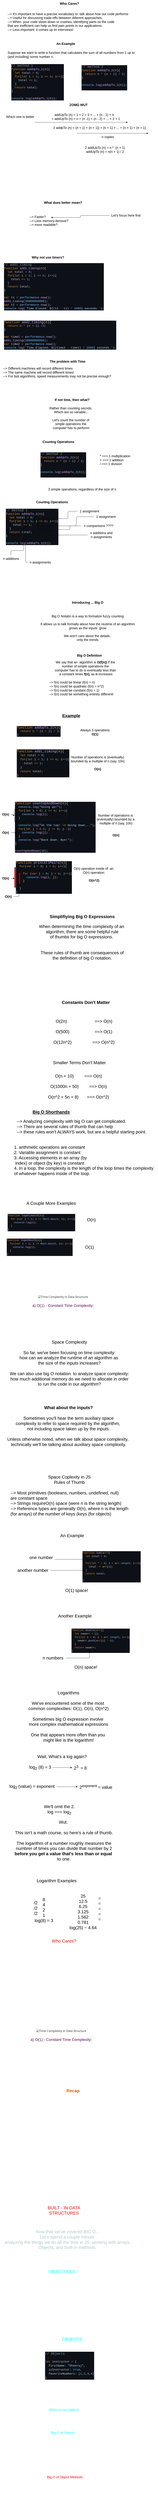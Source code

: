 <mxfile>
    <diagram id="wBC3t90wQ1BqMCr0Bqrm" name="Page-1">
        <mxGraphModel dx="734" dy="391" grid="1" gridSize="10" guides="1" tooltips="1" connect="1" arrows="1" fold="1" page="1" pageScale="1" pageWidth="850" pageHeight="1100" math="0" shadow="0">
            <root>
                <mxCell id="0"/>
                <mxCell id="1" parent="0"/>
                <mxCell id="2" value="&lt;font style=&quot;font-size: 18px;&quot;&gt;&lt;b&gt;Who Cares?&lt;/b&gt;&lt;/font&gt;" style="text;html=1;align=center;verticalAlign=middle;resizable=0;points=[];autosize=1;strokeColor=none;fillColor=none;" parent="1" vertex="1">
                    <mxGeometry x="315" y="50" width="130" height="40" as="geometry"/>
                </mxCell>
                <mxCell id="3" value="&lt;font style=&quot;font-size: 18px;&quot;&gt;--&amp;gt; It's important to have a precise vocabulary to&amp;nbsp; talk about how our code performs&lt;br&gt;--&amp;gt; Useful for discussing trade-offs between diiferent approaches.&lt;br&gt;--&amp;gt; When&amp;nbsp; your code slows down or crashes, identifying parts os the code&lt;br&gt;that are inefficient can help us find pain points in our applications.&lt;br&gt;--&amp;gt; Less important: it comes up iin interviews!&lt;/font&gt;" style="text;html=1;align=left;verticalAlign=middle;resizable=0;points=[];autosize=1;strokeColor=none;fillColor=none;" parent="1" vertex="1">
                    <mxGeometry x="40" y="110" width="680" height="120" as="geometry"/>
                </mxCell>
                <mxCell id="4" value="&lt;b&gt;An Example&lt;/b&gt;" style="text;html=1;align=center;verticalAlign=middle;resizable=0;points=[];autosize=1;strokeColor=none;fillColor=none;fontSize=18;" parent="1" vertex="1">
                    <mxGeometry x="295" y="270" width="130" height="40" as="geometry"/>
                </mxCell>
                <mxCell id="5" value="Suppose we want to write a function that calculates the sum of all numbers from 1 up to &lt;br&gt;(and including) some number n." style="text;html=1;align=left;verticalAlign=middle;resizable=0;points=[];autosize=1;strokeColor=none;fillColor=none;fontSize=18;" parent="1" vertex="1">
                    <mxGeometry x="40" y="320" width="720" height="60" as="geometry"/>
                </mxCell>
                <mxCell id="7" value="&lt;b&gt;ZOMG WUT&lt;/b&gt;" style="text;html=1;align=center;verticalAlign=middle;resizable=0;points=[];autosize=1;strokeColor=none;fillColor=none;fontSize=18;" parent="1" vertex="1">
                    <mxGeometry x="370" y="605" width="120" height="40" as="geometry"/>
                </mxCell>
                <mxCell id="8" value="&lt;div style=&quot;text-align: justify;&quot;&gt;&lt;span style=&quot;background-color: initial;&quot;&gt;&amp;nbsp; &amp;nbsp;addUpTo (n) = 1 + 2 + 3 + ... + (n - 1) + n&lt;/span&gt;&lt;/div&gt;&lt;div style=&quot;text-align: justify;&quot;&gt;&lt;span style=&quot;background-color: initial;&quot;&gt;+ addUpTo (n) = n + (n -1) + (n - 2) + ... + 2 + 1&lt;/span&gt;&lt;/div&gt;" style="text;html=1;align=center;verticalAlign=middle;resizable=0;points=[];autosize=1;strokeColor=none;fillColor=none;fontSize=18;" parent="1" vertex="1">
                    <mxGeometry x="270" y="660" width="400" height="60" as="geometry"/>
                </mxCell>
                <mxCell id="9" value="" style="edgeStyle=none;orthogonalLoop=1;jettySize=auto;html=1;fontSize=18;" parent="1" edge="1">
                    <mxGeometry width="100" relative="1" as="geometry">
                        <mxPoint x="190" y="720" as="sourcePoint"/>
                        <mxPoint x="700" y="720" as="targetPoint"/>
                        <Array as="points"/>
                    </mxGeometry>
                </mxCell>
                <mxCell id="10" value="2 addpTo (n) = (n + 1) + (n + 1)) + (n + 1) + ... + (n + 1) + (n + 1)" style="text;html=1;align=center;verticalAlign=middle;resizable=0;points=[];autosize=1;strokeColor=none;fillColor=none;fontSize=18;" parent="1" vertex="1">
                    <mxGeometry x="280" y="730" width="530" height="40" as="geometry"/>
                </mxCell>
                <mxCell id="11" value="" style="edgeStyle=none;orthogonalLoop=1;jettySize=auto;html=1;fontSize=18;" parent="1" edge="1">
                    <mxGeometry width="100" relative="1" as="geometry">
                        <mxPoint x="420" y="780" as="sourcePoint"/>
                        <mxPoint x="812.286" y="780" as="targetPoint"/>
                        <Array as="points"/>
                    </mxGeometry>
                </mxCell>
                <mxCell id="12" value="n copies" style="text;html=1;align=center;verticalAlign=middle;resizable=0;points=[];autosize=1;strokeColor=none;fillColor=none;fontSize=18;" parent="1" vertex="1">
                    <mxGeometry x="545" y="780" width="90" height="40" as="geometry"/>
                </mxCell>
                <mxCell id="13" value="2 addUpTo (n) = n *&amp;nbsp; (n + 1)&lt;br&gt;addUpTo (n) = n(n + 1) / 2" style="text;html=1;align=center;verticalAlign=middle;resizable=0;points=[];autosize=1;strokeColor=none;fillColor=none;fontSize=18;" parent="1" vertex="1">
                    <mxGeometry x="455" y="840" width="240" height="60" as="geometry"/>
                </mxCell>
                <mxCell id="14" value="&lt;div style=&quot;color: rgb(201, 209, 217); background-color: rgb(13, 17, 23); font-family: Consolas, &amp;quot;Courier New&amp;quot;, monospace; line-height: 19px;&quot;&gt;&lt;div style=&quot;&quot;&gt;&lt;span style=&quot;color: rgb(139, 148, 158);&quot;&gt;&lt;font style=&quot;font-size: 18px;&quot;&gt;// method 2&lt;/font&gt;&lt;/span&gt;&lt;/div&gt;&lt;div style=&quot;&quot;&gt;&lt;font size=&quot;3&quot;&gt;&lt;span style=&quot;color: #ec8e2c;&quot;&gt;function&lt;/span&gt; &lt;span style=&quot;color: #d2a8ff;&quot;&gt;addUpTo_2&lt;/span&gt;(&lt;span style=&quot;color: #fdac54;&quot;&gt;n&lt;/span&gt;){&lt;/font&gt;&lt;/div&gt;&lt;div style=&quot;&quot;&gt;&lt;font size=&quot;3&quot;&gt;&amp;nbsp; &lt;span style=&quot;color: #ec8e2c;&quot;&gt;return&lt;/span&gt; &lt;span style=&quot;color: #fdac54;&quot;&gt;n&lt;/span&gt; &lt;span style=&quot;color: #ec8e2c;&quot;&gt;*&lt;/span&gt; (&lt;span style=&quot;color: #fdac54;&quot;&gt;n&lt;/span&gt; &lt;span style=&quot;color: #ec8e2c;&quot;&gt;+&lt;/span&gt; &lt;span style=&quot;color: #79c0ff;&quot;&gt;1&lt;/span&gt;) &lt;span style=&quot;color: #ec8e2c;&quot;&gt;/&lt;/span&gt; &lt;span style=&quot;color: #79c0ff;&quot;&gt;2&lt;/span&gt;;&lt;/font&gt;&lt;/div&gt;&lt;div style=&quot;&quot;&gt;&lt;font size=&quot;3&quot;&gt;}&lt;/font&gt;&lt;/div&gt;&lt;font size=&quot;3&quot;&gt;&lt;br&gt;&lt;/font&gt;&lt;div style=&quot;&quot;&gt;&lt;font size=&quot;3&quot;&gt;&lt;span style=&quot;color: #79c0ff;&quot;&gt;console&lt;/span&gt;.&lt;span style=&quot;color: #d2a8ff;&quot;&gt;log&lt;/span&gt;(&lt;span style=&quot;color: #d2a8ff;&quot;&gt;addUpTo_2&lt;/span&gt;(&lt;span style=&quot;color: #79c0ff;&quot;&gt;6&lt;/span&gt;));&lt;/font&gt;&lt;/div&gt;&lt;br&gt;&lt;/div&gt;" style="text;html=1;align=left;verticalAlign=middle;resizable=0;points=[];autosize=1;strokeColor=none;fillColor=none;fontSize=18;" parent="1" vertex="1">
                    <mxGeometry x="445" y="400" width="250" height="150" as="geometry"/>
                </mxCell>
                <mxCell id="15" value="&lt;div style=&quot;color: rgb(201, 209, 217); background-color: rgb(13, 17, 23); font-family: Consolas, &amp;quot;Courier New&amp;quot;, monospace; line-height: 19px;&quot;&gt;&lt;div style=&quot;&quot;&gt;&lt;span style=&quot;color: rgb(139, 148, 158);&quot;&gt;&lt;font style=&quot;font-size: 18px;&quot;&gt;// method 1&lt;/font&gt;&lt;/span&gt;&lt;/div&gt;&lt;div style=&quot;&quot;&gt;&lt;font size=&quot;3&quot;&gt;&lt;span style=&quot;color: #ec8e2c;&quot;&gt;function&lt;/span&gt; &lt;span style=&quot;color: #d2a8ff;&quot;&gt;addUpTo_1&lt;/span&gt;(&lt;span style=&quot;color: #fdac54;&quot;&gt;n&lt;/span&gt;){&lt;/font&gt;&lt;/div&gt;&lt;div style=&quot;&quot;&gt;&lt;font size=&quot;3&quot;&gt;&amp;nbsp; &lt;span style=&quot;color: #ec8e2c;&quot;&gt;let&lt;/span&gt; total &lt;span style=&quot;color: #ec8e2c;&quot;&gt;=&lt;/span&gt; &lt;span style=&quot;color: #79c0ff;&quot;&gt;0&lt;/span&gt;;&lt;/font&gt;&lt;/div&gt;&lt;div style=&quot;&quot;&gt;&lt;font size=&quot;3&quot;&gt;&amp;nbsp; &lt;span style=&quot;color: #ec8e2c;&quot;&gt;for&lt;/span&gt;(&lt;span style=&quot;color: #ec8e2c;&quot;&gt;let&lt;/span&gt; i &lt;span style=&quot;color: #ec8e2c;&quot;&gt;=&lt;/span&gt; &lt;span style=&quot;color: #79c0ff;&quot;&gt;1&lt;/span&gt;; i &lt;span style=&quot;color: #ec8e2c;&quot;&gt;&amp;lt;=&lt;/span&gt; &lt;span style=&quot;color: #fdac54;&quot;&gt;n&lt;/span&gt;; i&lt;span style=&quot;color: #ec8e2c;&quot;&gt;++&lt;/span&gt;){&lt;/font&gt;&lt;/div&gt;&lt;div style=&quot;&quot;&gt;&lt;font size=&quot;3&quot;&gt;&amp;nbsp; &amp;nbsp; total &lt;span style=&quot;color: #ec8e2c;&quot;&gt;+=&lt;/span&gt; i;&lt;/font&gt;&lt;/div&gt;&lt;div style=&quot;&quot;&gt;&lt;font size=&quot;3&quot;&gt;&amp;nbsp; }&lt;/font&gt;&lt;/div&gt;&lt;div style=&quot;&quot;&gt;&lt;font size=&quot;3&quot;&gt;&amp;nbsp; &lt;span style=&quot;color: #ec8e2c;&quot;&gt;return&lt;/span&gt; total;&lt;/font&gt;&lt;/div&gt;&lt;div style=&quot;&quot;&gt;&lt;font size=&quot;3&quot;&gt;}&lt;/font&gt;&lt;/div&gt;&lt;font size=&quot;3&quot;&gt;&lt;br&gt;&lt;/font&gt;&lt;div style=&quot;&quot;&gt;&lt;font size=&quot;3&quot;&gt;&lt;span style=&quot;color: rgb(121, 192, 255);&quot;&gt;console&lt;/span&gt;.&lt;span style=&quot;color: rgb(210, 168, 255);&quot;&gt;log&lt;/span&gt;(&lt;span style=&quot;color: rgb(210, 168, 255);&quot;&gt;addUpTo_1&lt;/span&gt;(&lt;span style=&quot;color: rgb(121, 192, 255);&quot;&gt;6&lt;/span&gt;));&lt;/font&gt;&lt;/div&gt;&lt;/div&gt;" style="text;html=1;align=left;verticalAlign=middle;resizable=0;points=[];autosize=1;strokeColor=none;fillColor=none;fontSize=18;" parent="1" vertex="1">
                    <mxGeometry x="60" y="395" width="290" height="210" as="geometry"/>
                </mxCell>
                <mxCell id="16" value="Which one is better" style="text;html=1;align=center;verticalAlign=middle;resizable=0;points=[];autosize=1;strokeColor=none;fillColor=none;fontSize=18;" parent="1" vertex="1">
                    <mxGeometry x="20" y="670" width="180" height="40" as="geometry"/>
                </mxCell>
                <mxCell id="17" value="&lt;b&gt;What does better mean?&lt;/b&gt;" style="text;html=1;align=center;verticalAlign=middle;resizable=0;points=[];autosize=1;strokeColor=none;fillColor=none;fontSize=18;" parent="1" vertex="1">
                    <mxGeometry x="230" y="1140" width="230" height="40" as="geometry"/>
                </mxCell>
                <mxCell id="18" value="--&amp;gt; Faster?&lt;br&gt;--&amp;gt; Less memory-itensive?&lt;br&gt;--&amp;gt; more readable?" style="text;html=1;align=left;verticalAlign=middle;resizable=0;points=[];autosize=1;strokeColor=none;fillColor=none;fontSize=18;" parent="1" vertex="1">
                    <mxGeometry x="160" y="1220" width="240" height="80" as="geometry"/>
                </mxCell>
                <mxCell id="21" value="" style="edgeStyle=orthogonalEdgeStyle;html=1;fontSize=18;" parent="1" source="19" edge="1">
                    <mxGeometry relative="1" as="geometry">
                        <mxPoint x="280" y="1241" as="targetPoint"/>
                    </mxGeometry>
                </mxCell>
                <mxCell id="19" value="Let's focus here first" style="text;html=1;align=center;verticalAlign=middle;resizable=0;points=[];autosize=1;strokeColor=none;fillColor=none;fontSize=18;" parent="1" vertex="1">
                    <mxGeometry x="600" y="1210" width="180" height="40" as="geometry"/>
                </mxCell>
                <mxCell id="22" value="&lt;b&gt;Why not use timers?&lt;/b&gt;" style="text;html=1;align=center;verticalAlign=middle;resizable=0;points=[];autosize=1;strokeColor=none;fillColor=none;fontSize=18;" parent="1" vertex="1">
                    <mxGeometry x="162" y="1440" width="200" height="40" as="geometry"/>
                </mxCell>
                <mxCell id="23" value="&lt;div style=&quot;color: rgb(201, 209, 217); background-color: rgb(13, 17, 23); font-family: Consolas, &amp;quot;Courier New&amp;quot;, monospace; line-height: 19px;&quot;&gt;&lt;div style=&quot;&quot;&gt;&lt;span style=&quot;color: rgb(139, 148, 158);&quot;&gt;&lt;font style=&quot;font-size: 18px;&quot;&gt;// add1_timing&lt;/font&gt;&lt;/span&gt;&lt;/div&gt;&lt;div style=&quot;&quot;&gt;&lt;font size=&quot;3&quot;&gt;&lt;span style=&quot;color: #ec8e2c;&quot;&gt;function&lt;/span&gt; &lt;span style=&quot;color: #d2a8ff;&quot;&gt;add1_timing&lt;/span&gt;(&lt;span style=&quot;color: #fdac54;&quot;&gt;n&lt;/span&gt;){&lt;/font&gt;&lt;/div&gt;&lt;div style=&quot;&quot;&gt;&lt;font size=&quot;3&quot;&gt;&amp;nbsp; &lt;span style=&quot;color: #ec8e2c;&quot;&gt;let&lt;/span&gt; total &lt;span style=&quot;color: #ec8e2c;&quot;&gt;=&lt;/span&gt; &lt;span style=&quot;color: #79c0ff;&quot;&gt;0&lt;/span&gt;;&lt;/font&gt;&lt;/div&gt;&lt;div style=&quot;&quot;&gt;&lt;font size=&quot;3&quot;&gt;&amp;nbsp; &lt;span style=&quot;color: #ec8e2c;&quot;&gt;for&lt;/span&gt;(&lt;span style=&quot;color: #ec8e2c;&quot;&gt;let&lt;/span&gt; i &lt;span style=&quot;color: #ec8e2c;&quot;&gt;=&lt;/span&gt; &lt;span style=&quot;color: #79c0ff;&quot;&gt;1&lt;/span&gt;; i &lt;span style=&quot;color: #ec8e2c;&quot;&gt;&amp;lt;=&lt;/span&gt; &lt;span style=&quot;color: #fdac54;&quot;&gt;n&lt;/span&gt;; i&lt;span style=&quot;color: #ec8e2c;&quot;&gt;++&lt;/span&gt;){&lt;/font&gt;&lt;/div&gt;&lt;div style=&quot;&quot;&gt;&lt;font size=&quot;3&quot;&gt;&amp;nbsp; &amp;nbsp; total &lt;span style=&quot;color: #ec8e2c;&quot;&gt;+=&lt;/span&gt; &lt;span style=&quot;color: #79c0ff;&quot;&gt;1&lt;/span&gt;;&lt;/font&gt;&lt;/div&gt;&lt;div style=&quot;&quot;&gt;&lt;font size=&quot;3&quot;&gt;&amp;nbsp; }&lt;/font&gt;&lt;/div&gt;&lt;div style=&quot;&quot;&gt;&lt;font size=&quot;3&quot;&gt;&amp;nbsp; &lt;span style=&quot;color: #ec8e2c;&quot;&gt;return&lt;/span&gt; total;&lt;/font&gt;&lt;/div&gt;&lt;div style=&quot;&quot;&gt;&lt;font size=&quot;3&quot;&gt;}&lt;/font&gt;&lt;/div&gt;&lt;font size=&quot;3&quot;&gt;&lt;br&gt;&lt;/font&gt;&lt;div style=&quot;&quot;&gt;&lt;font size=&quot;3&quot;&gt;&lt;span style=&quot;color: #ec8e2c;&quot;&gt;var&lt;/span&gt; t1 &lt;span style=&quot;color: #ec8e2c;&quot;&gt;=&lt;/span&gt; &lt;span style=&quot;color: #79c0ff;&quot;&gt;performance&lt;/span&gt;.&lt;span style=&quot;color: #d2a8ff;&quot;&gt;now&lt;/span&gt;();&lt;/font&gt;&lt;/div&gt;&lt;div style=&quot;&quot;&gt;&lt;font size=&quot;3&quot;&gt;&lt;span style=&quot;color: #d2a8ff;&quot;&gt;add1_timing&lt;/span&gt;(&lt;span style=&quot;color: #79c0ff;&quot;&gt;10000000000&lt;/span&gt;);&lt;/font&gt;&lt;/div&gt;&lt;div style=&quot;&quot;&gt;&lt;font size=&quot;3&quot;&gt;&lt;span style=&quot;color: #ec8e2c;&quot;&gt;var&lt;/span&gt; t2 &lt;span style=&quot;color: #ec8e2c;&quot;&gt;=&lt;/span&gt; &lt;span style=&quot;color: #79c0ff;&quot;&gt;performance&lt;/span&gt;.&lt;span style=&quot;color: #d2a8ff;&quot;&gt;now&lt;/span&gt;();&lt;/font&gt;&lt;/div&gt;&lt;div style=&quot;&quot;&gt;&lt;font size=&quot;3&quot;&gt;&lt;span style=&quot;color: rgb(121, 192, 255);&quot;&gt;console&lt;/span&gt;.&lt;span style=&quot;color: rgb(210, 168, 255);&quot;&gt;log&lt;/span&gt;(&lt;span style=&quot;color: rgb(165, 214, 255);&quot;&gt;`Time Elased: &lt;/span&gt;&lt;span style=&quot;color: rgb(165, 214, 255);&quot;&gt;${(&lt;/span&gt;t2&lt;span style=&quot;color: rgb(165, 214, 255);&quot;&gt; &lt;/span&gt;&lt;span style=&quot;color: rgb(236, 142, 44);&quot;&gt;-&lt;/span&gt;&lt;span style=&quot;color: rgb(165, 214, 255);&quot;&gt; &lt;/span&gt;t1&lt;span style=&quot;color: rgb(165, 214, 255);&quot;&gt;) &lt;/span&gt;&lt;span style=&quot;color: rgb(236, 142, 44);&quot;&gt;/&lt;/span&gt;&lt;span style=&quot;color: rgb(165, 214, 255);&quot;&gt; &lt;/span&gt;&lt;span style=&quot;color: rgb(121, 192, 255);&quot;&gt;1000&lt;/span&gt;&lt;span style=&quot;color: rgb(165, 214, 255);&quot;&gt;}&lt;/span&gt;&lt;span style=&quot;color: rgb(165, 214, 255);&quot;&gt; seconds.`&lt;/span&gt;);&lt;/font&gt;&lt;/div&gt;&lt;/div&gt;" style="text;html=1;align=left;verticalAlign=middle;resizable=0;points=[];autosize=1;strokeColor=none;fillColor=none;fontSize=18;" parent="1" vertex="1">
                    <mxGeometry x="20" y="1485" width="530" height="270" as="geometry"/>
                </mxCell>
                <mxCell id="24" value="&lt;div style=&quot;color: rgb(201, 209, 217); background-color: rgb(13, 17, 23); font-family: Consolas, &amp;quot;Courier New&amp;quot;, monospace; line-height: 19px;&quot;&gt;&lt;div style=&quot;&quot;&gt;&lt;font style=&quot;font-size: 18px;&quot;&gt;&lt;span style=&quot;color: rgb(236, 142, 44);&quot;&gt;function&lt;/span&gt; &lt;span style=&quot;color: rgb(210, 168, 255);&quot;&gt;add2_timing&lt;/span&gt;(&lt;span style=&quot;color: rgb(253, 172, 84);&quot;&gt;n&lt;/span&gt;){&lt;/font&gt;&lt;/div&gt;&lt;div style=&quot;&quot;&gt;&lt;font size=&quot;3&quot;&gt;&amp;nbsp; &lt;span style=&quot;color: #ec8e2c;&quot;&gt;return&lt;/span&gt; &lt;span style=&quot;color: #fdac54;&quot;&gt;n&lt;/span&gt; &lt;span style=&quot;color: #ec8e2c;&quot;&gt;*&lt;/span&gt; (&lt;span style=&quot;color: #fdac54;&quot;&gt;n&lt;/span&gt; &lt;span style=&quot;color: #ec8e2c;&quot;&gt;+&lt;/span&gt; &lt;span style=&quot;color: #79c0ff;&quot;&gt;1&lt;/span&gt;) &lt;span style=&quot;color: #ec8e2c;&quot;&gt;/&lt;/span&gt;&lt;span style=&quot;color: #79c0ff;&quot;&gt;2&lt;/span&gt;;&lt;/font&gt;&lt;/div&gt;&lt;div style=&quot;&quot;&gt;&lt;font size=&quot;3&quot;&gt;}&lt;/font&gt;&lt;/div&gt;&lt;font size=&quot;3&quot;&gt;&lt;br&gt;&lt;/font&gt;&lt;div style=&quot;&quot;&gt;&lt;font size=&quot;3&quot;&gt;&lt;span style=&quot;color: #ec8e2c;&quot;&gt;var&lt;/span&gt; time1 &lt;span style=&quot;color: #ec8e2c;&quot;&gt;=&lt;/span&gt; &lt;span style=&quot;color: #79c0ff;&quot;&gt;performance&lt;/span&gt;.&lt;span style=&quot;color: #d2a8ff;&quot;&gt;now&lt;/span&gt;();&lt;/font&gt;&lt;/div&gt;&lt;div style=&quot;&quot;&gt;&lt;font size=&quot;3&quot;&gt;&lt;span style=&quot;color: #d2a8ff;&quot;&gt;add1_timing&lt;/span&gt;(&lt;span style=&quot;color: #79c0ff;&quot;&gt;10000000000&lt;/span&gt;);&lt;/font&gt;&lt;/div&gt;&lt;div style=&quot;&quot;&gt;&lt;font size=&quot;3&quot;&gt;&lt;span style=&quot;color: #ec8e2c;&quot;&gt;var&lt;/span&gt; time2 &lt;span style=&quot;color: #ec8e2c;&quot;&gt;=&lt;/span&gt; &lt;span style=&quot;color: #79c0ff;&quot;&gt;performance&lt;/span&gt;.&lt;span style=&quot;color: #d2a8ff;&quot;&gt;now&lt;/span&gt;();&lt;/font&gt;&lt;/div&gt;&lt;div style=&quot;&quot;&gt;&lt;font size=&quot;3&quot;&gt;&lt;span style=&quot;color: rgb(121, 192, 255);&quot;&gt;console&lt;/span&gt;.&lt;span style=&quot;color: rgb(210, 168, 255);&quot;&gt;log&lt;/span&gt;(&lt;span style=&quot;color: rgb(165, 214, 255);&quot;&gt;`Time Elapsed: &lt;/span&gt;&lt;span style=&quot;color: rgb(165, 214, 255);&quot;&gt;${(&lt;/span&gt;time2&lt;span style=&quot;color: rgb(165, 214, 255);&quot;&gt; &lt;/span&gt;&lt;span style=&quot;color: rgb(236, 142, 44);&quot;&gt;-&lt;/span&gt;&lt;span style=&quot;color: rgb(165, 214, 255);&quot;&gt; &lt;/span&gt;time1&lt;span style=&quot;color: rgb(165, 214, 255);&quot;&gt;) &lt;/span&gt;&lt;span style=&quot;color: rgb(236, 142, 44);&quot;&gt;/&lt;/span&gt;&lt;span style=&quot;color: rgb(165, 214, 255);&quot;&gt; &lt;/span&gt;&lt;span style=&quot;color: rgb(121, 192, 255);&quot;&gt;1000&lt;/span&gt;&lt;span style=&quot;color: rgb(165, 214, 255);&quot;&gt;}&lt;/span&gt;&lt;span style=&quot;color: rgb(165, 214, 255);&quot;&gt; seconds.`&lt;/span&gt;);&lt;/font&gt;&lt;/div&gt;&lt;/div&gt;" style="text;html=1;align=left;verticalAlign=middle;resizable=0;points=[];autosize=1;strokeColor=none;fillColor=none;fontSize=18;" parent="1" vertex="1">
                    <mxGeometry x="20" y="1800" width="590" height="170" as="geometry"/>
                </mxCell>
                <mxCell id="25" value="&lt;font style=&quot;font-size: 18px;&quot;&gt;&lt;b&gt;The problem with Time&lt;/b&gt;&lt;/font&gt;" style="text;html=1;align=center;verticalAlign=middle;resizable=0;points=[];autosize=1;strokeColor=none;fillColor=none;" parent="1" vertex="1">
                    <mxGeometry x="260" y="2010" width="220" height="40" as="geometry"/>
                </mxCell>
                <mxCell id="26" value="--&amp;gt; Different machines will record different times&lt;br&gt;--&amp;gt; The same machine will record different times!&lt;br&gt;--&amp;gt; For fast algorithms, speed measurements may not be precise enough?" style="text;html=1;align=left;verticalAlign=middle;resizable=0;points=[];autosize=1;strokeColor=none;fillColor=none;fontSize=18;" parent="1" vertex="1">
                    <mxGeometry x="15" y="2050" width="620" height="80" as="geometry"/>
                </mxCell>
                <mxCell id="27" value="&lt;b&gt;If not time, then what?&lt;/b&gt;" style="text;html=1;align=center;verticalAlign=middle;resizable=0;points=[];autosize=1;strokeColor=none;fillColor=none;fontSize=18;" parent="1" vertex="1">
                    <mxGeometry x="290" y="2220" width="210" height="40" as="geometry"/>
                </mxCell>
                <mxCell id="28" value="Rather than counting secnds,&amp;nbsp;&lt;br&gt;Which are so variable...&lt;br&gt;&lt;br&gt;Let's count the number of&amp;nbsp;&lt;br&gt;simple operations the&amp;nbsp;&lt;br&gt;computer has to perform!" style="text;html=1;align=center;verticalAlign=middle;resizable=0;points=[];autosize=1;strokeColor=none;fillColor=none;fontSize=18;" parent="1" vertex="1">
                    <mxGeometry x="260" y="2270" width="260" height="140" as="geometry"/>
                </mxCell>
                <mxCell id="29" value="&lt;b&gt;Countng Operations&lt;/b&gt;" style="text;html=1;align=center;verticalAlign=middle;resizable=0;points=[];autosize=1;strokeColor=none;fillColor=none;fontSize=18;" parent="1" vertex="1">
                    <mxGeometry x="220" y="2450" width="200" height="40" as="geometry"/>
                </mxCell>
                <mxCell id="30" value="&lt;div style=&quot;color: rgb(201, 209, 217); background-color: rgb(13, 17, 23); font-family: Consolas, &amp;quot;Courier New&amp;quot;, monospace; line-height: 19px;&quot;&gt;&lt;div style=&quot;&quot;&gt;&lt;span style=&quot;color: rgb(139, 148, 158);&quot;&gt;&lt;font style=&quot;font-size: 18px;&quot;&gt;// method 2&lt;/font&gt;&lt;/span&gt;&lt;/div&gt;&lt;div style=&quot;&quot;&gt;&lt;font size=&quot;3&quot;&gt;&lt;span style=&quot;color: #ec8e2c;&quot;&gt;function&lt;/span&gt; &lt;span style=&quot;color: #d2a8ff;&quot;&gt;addUpTo_2&lt;/span&gt;(&lt;span style=&quot;color: #fdac54;&quot;&gt;n&lt;/span&gt;){&lt;/font&gt;&lt;/div&gt;&lt;div style=&quot;&quot;&gt;&lt;font size=&quot;3&quot;&gt;&amp;nbsp; &lt;span style=&quot;color: #ec8e2c;&quot;&gt;return&lt;/span&gt; &lt;span style=&quot;color: #fdac54;&quot;&gt;n&lt;/span&gt; &lt;span style=&quot;color: #ec8e2c;&quot;&gt;*&lt;/span&gt; (&lt;span style=&quot;color: #fdac54;&quot;&gt;n&lt;/span&gt; &lt;span style=&quot;color: #ec8e2c;&quot;&gt;+&lt;/span&gt; &lt;span style=&quot;color: #79c0ff;&quot;&gt;1&lt;/span&gt;) &lt;span style=&quot;color: #ec8e2c;&quot;&gt;/&lt;/span&gt; &lt;span style=&quot;color: #79c0ff;&quot;&gt;2&lt;/span&gt;;&lt;/font&gt;&lt;/div&gt;&lt;div style=&quot;&quot;&gt;&lt;font size=&quot;3&quot;&gt;}&lt;/font&gt;&lt;/div&gt;&lt;font size=&quot;3&quot;&gt;&lt;br&gt;&lt;/font&gt;&lt;div style=&quot;&quot;&gt;&lt;font size=&quot;3&quot;&gt;&lt;span style=&quot;color: #79c0ff;&quot;&gt;console&lt;/span&gt;.&lt;span style=&quot;color: #d2a8ff;&quot;&gt;log&lt;/span&gt;(&lt;span style=&quot;color: #d2a8ff;&quot;&gt;addUpTo_2&lt;/span&gt;(&lt;span style=&quot;color: #79c0ff;&quot;&gt;6&lt;/span&gt;));&lt;/font&gt;&lt;/div&gt;&lt;br&gt;&lt;/div&gt;" style="text;html=1;align=left;verticalAlign=middle;resizable=0;points=[];autosize=1;strokeColor=none;fillColor=none;fontSize=18;" parent="1" vertex="1">
                    <mxGeometry x="220" y="2520" width="250" height="150" as="geometry"/>
                </mxCell>
                <mxCell id="31" value="* ==&amp;gt; 1 multiplication&lt;br&gt;+ ==&amp;gt; 1 addition&lt;br&gt;/ ==&amp;gt; 1 division" style="text;html=1;align=left;verticalAlign=middle;resizable=0;points=[];autosize=1;strokeColor=none;fillColor=none;fontSize=18;" parent="1" vertex="1">
                    <mxGeometry x="545" y="2530" width="190" height="80" as="geometry"/>
                </mxCell>
                <mxCell id="32" value="3 simple operations, regardless of the size of n" style="text;html=1;align=center;verticalAlign=middle;resizable=0;points=[];autosize=1;strokeColor=none;fillColor=none;fontSize=18;" parent="1" vertex="1">
                    <mxGeometry x="250" y="2710" width="400" height="40" as="geometry"/>
                </mxCell>
                <mxCell id="35" value="&lt;div style=&quot;color: rgb(201, 209, 217); background-color: rgb(13, 17, 23); font-family: Consolas, &amp;quot;Courier New&amp;quot;, monospace; line-height: 19px;&quot;&gt;&lt;div style=&quot;&quot;&gt;&lt;span style=&quot;color: rgb(139, 148, 158);&quot;&gt;&lt;font style=&quot;font-size: 18px;&quot;&gt;// method 1&lt;/font&gt;&lt;/span&gt;&lt;/div&gt;&lt;div style=&quot;&quot;&gt;&lt;font size=&quot;3&quot;&gt;&lt;span style=&quot;color: #ec8e2c;&quot;&gt;function&lt;/span&gt; &lt;span style=&quot;color: #d2a8ff;&quot;&gt;addUpTo_1&lt;/span&gt;(&lt;span style=&quot;color: #fdac54;&quot;&gt;n&lt;/span&gt;){&lt;/font&gt;&lt;/div&gt;&lt;div style=&quot;&quot;&gt;&lt;font size=&quot;3&quot;&gt;&amp;nbsp; &lt;span style=&quot;color: #ec8e2c;&quot;&gt;let&lt;/span&gt; total &lt;span style=&quot;color: #ec8e2c;&quot;&gt;=&lt;/span&gt; &lt;span style=&quot;color: #79c0ff;&quot;&gt;0&lt;/span&gt;;&lt;/font&gt;&lt;/div&gt;&lt;div style=&quot;&quot;&gt;&lt;font size=&quot;3&quot;&gt;&amp;nbsp; &lt;span style=&quot;color: #ec8e2c;&quot;&gt;for&lt;/span&gt;(&lt;span style=&quot;color: #ec8e2c;&quot;&gt;let&lt;/span&gt; i &lt;span style=&quot;color: #ec8e2c;&quot;&gt;=&lt;/span&gt; &lt;span style=&quot;color: #79c0ff;&quot;&gt;1&lt;/span&gt;; i &lt;span style=&quot;color: #ec8e2c;&quot;&gt;&amp;lt;=&lt;/span&gt; &lt;span style=&quot;color: #fdac54;&quot;&gt;n&lt;/span&gt;; i&lt;span style=&quot;color: #ec8e2c;&quot;&gt;++&lt;/span&gt;){&lt;/font&gt;&lt;/div&gt;&lt;div style=&quot;&quot;&gt;&lt;font size=&quot;3&quot;&gt;&amp;nbsp; &amp;nbsp; total &lt;span style=&quot;color: #ec8e2c;&quot;&gt;+=&lt;/span&gt; i;&lt;/font&gt;&lt;/div&gt;&lt;div style=&quot;&quot;&gt;&lt;font size=&quot;3&quot;&gt;&amp;nbsp; }&lt;/font&gt;&lt;/div&gt;&lt;div style=&quot;&quot;&gt;&lt;font size=&quot;3&quot;&gt;&amp;nbsp; &lt;span style=&quot;color: #ec8e2c;&quot;&gt;return&lt;/span&gt; total;&lt;/font&gt;&lt;/div&gt;&lt;div style=&quot;&quot;&gt;&lt;font size=&quot;3&quot;&gt;}&lt;/font&gt;&lt;/div&gt;&lt;font size=&quot;3&quot;&gt;&lt;br&gt;&lt;/font&gt;&lt;div style=&quot;&quot;&gt;&lt;font size=&quot;3&quot;&gt;&lt;span style=&quot;color: rgb(121, 192, 255);&quot;&gt;console&lt;/span&gt;.&lt;span style=&quot;color: rgb(210, 168, 255);&quot;&gt;log&lt;/span&gt;(&lt;span style=&quot;color: rgb(210, 168, 255);&quot;&gt;addUpTo_1&lt;/span&gt;(&lt;span style=&quot;color: rgb(121, 192, 255);&quot;&gt;6&lt;/span&gt;));&lt;/font&gt;&lt;/div&gt;&lt;/div&gt;" style="text;html=1;align=left;verticalAlign=middle;resizable=0;points=[];autosize=1;strokeColor=none;fillColor=none;fontSize=18;" parent="1" vertex="1">
                    <mxGeometry x="30" y="2830" width="290" height="210" as="geometry"/>
                </mxCell>
                <mxCell id="36" value="&lt;b&gt;Countng Operations&lt;/b&gt;" style="text;html=1;align=center;verticalAlign=middle;resizable=0;points=[];autosize=1;strokeColor=none;fillColor=none;fontSize=18;" parent="1" vertex="1">
                    <mxGeometry x="185" y="2780" width="200" height="40" as="geometry"/>
                </mxCell>
                <mxCell id="39" style="edgeStyle=orthogonalEdgeStyle;html=1;fontSize=18;entryX=0.517;entryY=0.286;entryDx=0;entryDy=0;entryPerimeter=0;" parent="1" source="37" target="35" edge="1">
                    <mxGeometry relative="1" as="geometry">
                        <mxPoint x="350" y="2860" as="targetPoint"/>
                    </mxGeometry>
                </mxCell>
                <mxCell id="37" value="1 assignment" style="text;html=1;align=center;verticalAlign=middle;resizable=0;points=[];autosize=1;strokeColor=none;fillColor=none;fontSize=18;" parent="1" vertex="1">
                    <mxGeometry x="425" y="2830" width="130" height="40" as="geometry"/>
                </mxCell>
                <mxCell id="41" style="edgeStyle=orthogonalEdgeStyle;html=1;entryX=0.379;entryY=0.381;entryDx=0;entryDy=0;entryPerimeter=0;fontSize=18;" parent="1" source="40" target="35" edge="1">
                    <mxGeometry relative="1" as="geometry">
                        <Array as="points">
                            <mxPoint x="418" y="2880"/>
                            <mxPoint x="418" y="2930"/>
                            <mxPoint x="140" y="2930"/>
                        </Array>
                    </mxGeometry>
                </mxCell>
                <mxCell id="40" value="1 assignment" style="text;html=1;align=center;verticalAlign=middle;resizable=0;points=[];autosize=1;strokeColor=none;fillColor=none;fontSize=18;" parent="1" vertex="1">
                    <mxGeometry x="515" y="2860" width="130" height="40" as="geometry"/>
                </mxCell>
                <mxCell id="43" style="edgeStyle=orthogonalEdgeStyle;html=1;fontSize=18;entryX=0.621;entryY=0.381;entryDx=0;entryDy=0;entryPerimeter=0;" parent="1" source="42" target="35" edge="1">
                    <mxGeometry relative="1" as="geometry">
                        <Array as="points">
                            <mxPoint x="382" y="2930"/>
                            <mxPoint x="382" y="2950"/>
                            <mxPoint x="210" y="2950"/>
                        </Array>
                    </mxGeometry>
                </mxCell>
                <mxCell id="42" value="n comparisons ????" style="text;html=1;align=center;verticalAlign=middle;resizable=0;points=[];autosize=1;strokeColor=none;fillColor=none;fontSize=18;" parent="1" vertex="1">
                    <mxGeometry x="445" y="2910" width="190" height="40" as="geometry"/>
                </mxCell>
                <mxCell id="45" style="edgeStyle=orthogonalEdgeStyle;html=1;fontSize=18;" parent="1" source="44" edge="1">
                    <mxGeometry relative="1" as="geometry">
                        <mxPoint x="270" y="2930" as="targetPoint"/>
                    </mxGeometry>
                </mxCell>
                <mxCell id="44" value="n additions and&lt;br&gt;n assignments" style="text;html=1;align=center;verticalAlign=middle;resizable=0;points=[];autosize=1;strokeColor=none;fillColor=none;fontSize=18;" parent="1" vertex="1">
                    <mxGeometry x="480" y="2950" width="150" height="60" as="geometry"/>
                </mxCell>
                <mxCell id="49" style="edgeStyle=orthogonalEdgeStyle;html=1;entryX=0.345;entryY=0.524;entryDx=0;entryDy=0;entryPerimeter=0;fontSize=18;" parent="1" source="46" target="35" edge="1">
                    <mxGeometry relative="1" as="geometry"/>
                </mxCell>
                <mxCell id="46" value="n additions" style="text;html=1;align=center;verticalAlign=middle;resizable=0;points=[];autosize=1;strokeColor=none;fillColor=none;fontSize=18;" parent="1" vertex="1">
                    <mxGeometry x="5" y="3090" width="110" height="40" as="geometry"/>
                </mxCell>
                <mxCell id="48" style="edgeStyle=orthogonalEdgeStyle;html=1;fontSize=18;" parent="1" source="47" edge="1">
                    <mxGeometry relative="1" as="geometry">
                        <mxPoint x="140" y="2930" as="targetPoint"/>
                    </mxGeometry>
                </mxCell>
                <mxCell id="47" value="n assignments" style="text;html=1;align=center;verticalAlign=middle;resizable=0;points=[];autosize=1;strokeColor=none;fillColor=none;fontSize=18;" parent="1" vertex="1">
                    <mxGeometry x="150" y="3110" width="140" height="40" as="geometry"/>
                </mxCell>
                <mxCell id="50" value="&lt;b&gt;Introducing ... Big O&lt;/b&gt;" style="text;html=1;align=center;verticalAlign=middle;resizable=0;points=[];autosize=1;strokeColor=none;fillColor=none;fontSize=18;" parent="1" vertex="1">
                    <mxGeometry x="380" y="3330" width="200" height="40" as="geometry"/>
                </mxCell>
                <mxCell id="51" value="Big O Notatin is a way to formalize fuzzy counting&lt;br&gt;&lt;br&gt;It allows us to talk formally about how the reutime of an algorithm&lt;br&gt;grows as the inputs&amp;nbsp; grow&lt;br&gt;&lt;br&gt;We won't care about the details,&amp;nbsp;&lt;br&gt;only the trends" style="text;html=1;align=center;verticalAlign=middle;resizable=0;points=[];autosize=1;strokeColor=none;fillColor=none;fontSize=18;" parent="1" vertex="1">
                    <mxGeometry x="210" y="3410" width="540" height="160" as="geometry"/>
                </mxCell>
                <mxCell id="52" value="&lt;b&gt;Big O Definition&lt;/b&gt;" style="text;html=1;align=center;verticalAlign=middle;resizable=0;points=[];autosize=1;strokeColor=none;fillColor=none;fontSize=18;" parent="1" vertex="1">
                    <mxGeometry x="410" y="3620" width="160" height="40" as="geometry"/>
                </mxCell>
                <mxCell id="53" value="We say that an&amp;nbsp; algorithm is &lt;b&gt;O(f(n)) &lt;/b&gt;if the&amp;nbsp;&lt;br&gt;number of simple operations the&amp;nbsp;&lt;br&gt;computer has to do is eventually less than&amp;nbsp;&lt;br&gt;a constant times &lt;b&gt;f(n), &lt;/b&gt;as &lt;b&gt;n&lt;/b&gt;&amp;nbsp;increases" style="text;html=1;align=center;verticalAlign=middle;resizable=0;points=[];autosize=1;strokeColor=none;fillColor=none;fontSize=18;" parent="1" vertex="1">
                    <mxGeometry x="290" y="3660" width="360" height="100" as="geometry"/>
                </mxCell>
                <mxCell id="54" value="&lt;div style=&quot;text-align: left;&quot;&gt;&lt;span style=&quot;background-color: initial;&quot;&gt;--&amp;gt; f(n) could be linear (f(n) = n)&lt;/span&gt;&lt;/div&gt;&lt;div style=&quot;text-align: left;&quot;&gt;&lt;span style=&quot;background-color: initial;&quot;&gt;--&amp;gt; f(n) could be quadratic (f(n) = n^2)&lt;/span&gt;&lt;/div&gt;&lt;div style=&quot;text-align: left;&quot;&gt;&lt;span style=&quot;background-color: initial;&quot;&gt;--&amp;gt; f(n) could be constant (f(n) = 1)&lt;/span&gt;&lt;/div&gt;&lt;div style=&quot;text-align: left;&quot;&gt;&lt;span style=&quot;background-color: initial;&quot;&gt;--&amp;gt; f(n) could be something entirely different!&lt;/span&gt;&lt;/div&gt;" style="text;html=1;align=center;verticalAlign=middle;resizable=0;points=[];autosize=1;strokeColor=none;fillColor=none;fontSize=18;" parent="1" vertex="1">
                    <mxGeometry x="255" y="3770" width="380" height="100" as="geometry"/>
                </mxCell>
                <mxCell id="55" value="&lt;b&gt;&lt;u&gt;&lt;font style=&quot;font-size: 24px;&quot;&gt;Example&lt;/font&gt;&lt;/u&gt;&lt;/b&gt;" style="text;html=1;align=center;verticalAlign=middle;resizable=0;points=[];autosize=1;strokeColor=none;fillColor=none;fontSize=18;" parent="1" vertex="1">
                    <mxGeometry x="330" y="3950" width="120" height="40" as="geometry"/>
                </mxCell>
                <mxCell id="56" value="&lt;div style=&quot;color: rgb(201, 209, 217); background-color: rgb(13, 17, 23); font-family: Consolas, &amp;quot;Courier New&amp;quot;, monospace; line-height: 19px;&quot;&gt;&lt;div style=&quot;&quot;&gt;&lt;font style=&quot;font-size: 18px;&quot;&gt;&lt;span style=&quot;color: rgb(236, 142, 44);&quot;&gt;function&lt;/span&gt; &lt;span style=&quot;color: rgb(210, 168, 255);&quot;&gt;addUpTo_2&lt;/span&gt;(&lt;span style=&quot;color: rgb(253, 172, 84);&quot;&gt;n&lt;/span&gt;){&lt;/font&gt;&lt;/div&gt;&lt;div style=&quot;&quot;&gt;&lt;font size=&quot;3&quot;&gt;&amp;nbsp; &lt;span style=&quot;color: #ec8e2c;&quot;&gt;return&lt;/span&gt; &lt;span style=&quot;color: #fdac54;&quot;&gt;n&lt;/span&gt; &lt;span style=&quot;color: #ec8e2c;&quot;&gt;*&lt;/span&gt; (&lt;span style=&quot;color: #fdac54;&quot;&gt;n&lt;/span&gt; &lt;span style=&quot;color: #ec8e2c;&quot;&gt;+&lt;/span&gt; &lt;span style=&quot;color: #79c0ff;&quot;&gt;1&lt;/span&gt;) &lt;span style=&quot;color: #ec8e2c;&quot;&gt;/&lt;/span&gt; &lt;span style=&quot;color: #79c0ff;&quot;&gt;2&lt;/span&gt;;&lt;/font&gt;&lt;/div&gt;&lt;div style=&quot;&quot;&gt;&lt;font size=&quot;3&quot;&gt;}&lt;/font&gt;&lt;/div&gt;&lt;/div&gt;" style="text;html=1;align=left;verticalAlign=middle;resizable=0;points=[];autosize=1;strokeColor=none;fillColor=none;fontSize=18;" parent="1" vertex="1">
                    <mxGeometry x="90" y="4020" width="240" height="70" as="geometry"/>
                </mxCell>
                <mxCell id="57" value="Always 3 operations&lt;br&gt;&lt;b&gt;O(1)&lt;/b&gt;" style="text;html=1;align=center;verticalAlign=middle;resizable=0;points=[];autosize=1;strokeColor=none;fillColor=none;fontSize=18;" parent="1" vertex="1">
                    <mxGeometry x="430" y="4030" width="180" height="60" as="geometry"/>
                </mxCell>
                <mxCell id="58" value="&lt;div style=&quot;color: rgb(201, 209, 217); background-color: rgb(13, 17, 23); font-family: Consolas, &amp;quot;Courier New&amp;quot;, monospace; line-height: 19px;&quot;&gt;&lt;div style=&quot;&quot;&gt;&lt;font style=&quot;font-size: 18px;&quot;&gt;&lt;span style=&quot;color: rgb(236, 142, 44);&quot;&gt;function&lt;/span&gt; &lt;span style=&quot;color: rgb(210, 168, 255);&quot;&gt;add1_timing&lt;/span&gt;(&lt;span style=&quot;color: rgb(253, 172, 84);&quot;&gt;n&lt;/span&gt;){&lt;/font&gt;&lt;/div&gt;&lt;div style=&quot;&quot;&gt;&lt;font size=&quot;3&quot;&gt;&amp;nbsp; &lt;span style=&quot;color: #ec8e2c;&quot;&gt;let&lt;/span&gt; total &lt;span style=&quot;color: #ec8e2c;&quot;&gt;=&lt;/span&gt; &lt;span style=&quot;color: #79c0ff;&quot;&gt;0&lt;/span&gt;;&lt;/font&gt;&lt;/div&gt;&lt;div style=&quot;&quot;&gt;&lt;font size=&quot;3&quot;&gt;&amp;nbsp; &lt;span style=&quot;color: #ec8e2c;&quot;&gt;for&lt;/span&gt;(&lt;span style=&quot;color: #ec8e2c;&quot;&gt;let&lt;/span&gt; i &lt;span style=&quot;color: #ec8e2c;&quot;&gt;=&lt;/span&gt; &lt;span style=&quot;color: #79c0ff;&quot;&gt;1&lt;/span&gt;; i &lt;span style=&quot;color: #ec8e2c;&quot;&gt;&amp;lt;=&lt;/span&gt; &lt;span style=&quot;color: #fdac54;&quot;&gt;n&lt;/span&gt;; i&lt;span style=&quot;color: #ec8e2c;&quot;&gt;++&lt;/span&gt;){&lt;/font&gt;&lt;/div&gt;&lt;div style=&quot;&quot;&gt;&lt;font size=&quot;3&quot;&gt;&amp;nbsp; &amp;nbsp; total &lt;span style=&quot;color: #ec8e2c;&quot;&gt;+=&lt;/span&gt; &lt;span style=&quot;color: #79c0ff;&quot;&gt;1&lt;/span&gt;;&lt;/font&gt;&lt;/div&gt;&lt;div style=&quot;&quot;&gt;&lt;font size=&quot;3&quot;&gt;&amp;nbsp; }&lt;/font&gt;&lt;/div&gt;&lt;div style=&quot;&quot;&gt;&lt;font size=&quot;3&quot;&gt;&amp;nbsp; &lt;span style=&quot;color: #ec8e2c;&quot;&gt;return&lt;/span&gt; total;&lt;/font&gt;&lt;/div&gt;&lt;div style=&quot;&quot;&gt;&lt;font size=&quot;3&quot;&gt;}&lt;/font&gt;&lt;/div&gt;&lt;/div&gt;" style="text;html=1;align=left;verticalAlign=middle;resizable=0;points=[];autosize=1;strokeColor=none;fillColor=none;fontSize=24;" parent="1" vertex="1">
                    <mxGeometry x="90" y="4150" width="290" height="160" as="geometry"/>
                </mxCell>
                <mxCell id="59" value="Number of operations is (eventually)&lt;br&gt;bounded by a multiple of n (say, 10n)&lt;br&gt;&lt;br&gt;&lt;b&gt;O(n)&lt;/b&gt;" style="text;html=1;align=center;verticalAlign=middle;resizable=0;points=[];autosize=1;strokeColor=none;fillColor=none;fontSize=18;" parent="1" vertex="1">
                    <mxGeometry x="375" y="4180" width="320" height="100" as="geometry"/>
                </mxCell>
                <mxCell id="60" value="&lt;div style=&quot;color: rgb(201, 209, 217); background-color: rgb(13, 17, 23); font-family: Consolas, &amp;quot;Courier New&amp;quot;, monospace; line-height: 19px;&quot;&gt;&lt;div style=&quot;&quot;&gt;&lt;font style=&quot;font-size: 18px;&quot;&gt;&lt;span style=&quot;color: rgb(236, 142, 44);&quot;&gt;function&lt;/span&gt; &lt;span style=&quot;color: rgb(210, 168, 255);&quot;&gt;countUpAndDown&lt;/span&gt;(&lt;span style=&quot;color: rgb(253, 172, 84);&quot;&gt;n&lt;/span&gt;){&lt;/font&gt;&lt;/div&gt;&lt;div style=&quot;&quot;&gt;&lt;font size=&quot;3&quot;&gt;&amp;nbsp; &lt;span style=&quot;color: #79c0ff;&quot;&gt;console&lt;/span&gt;.&lt;span style=&quot;color: #d2a8ff;&quot;&gt;log&lt;/span&gt;(&lt;span style=&quot;color: #a5d6ff;&quot;&gt;&quot;Going up!&quot;&lt;/span&gt;);&lt;/font&gt;&lt;/div&gt;&lt;div style=&quot;&quot;&gt;&lt;font size=&quot;3&quot;&gt;&amp;nbsp; &lt;span style=&quot;color: #ec8e2c;&quot;&gt;for&lt;/span&gt;(&lt;span style=&quot;color: #ec8e2c;&quot;&gt;let&lt;/span&gt; i &lt;span style=&quot;color: #ec8e2c;&quot;&gt;=&lt;/span&gt; &lt;span style=&quot;color: #79c0ff;&quot;&gt;0&lt;/span&gt;; i &lt;span style=&quot;color: #ec8e2c;&quot;&gt;&amp;lt;=&lt;/span&gt; &lt;span style=&quot;color: #fdac54;&quot;&gt;n&lt;/span&gt;; i&lt;span style=&quot;color: #ec8e2c;&quot;&gt;++&lt;/span&gt;){&lt;/font&gt;&lt;/div&gt;&lt;div style=&quot;&quot;&gt;&lt;font size=&quot;3&quot;&gt;&amp;nbsp; &amp;nbsp; &lt;span style=&quot;color: #79c0ff;&quot;&gt;console&lt;/span&gt;.&lt;span style=&quot;color: #d2a8ff;&quot;&gt;log&lt;/span&gt;(i);&lt;/font&gt;&lt;/div&gt;&lt;div style=&quot;&quot;&gt;&lt;font size=&quot;3&quot;&gt;&amp;nbsp; }&lt;/font&gt;&lt;/div&gt;&lt;font size=&quot;3&quot;&gt;&lt;br&gt;&lt;/font&gt;&lt;div style=&quot;&quot;&gt;&lt;font size=&quot;3&quot;&gt;&amp;nbsp; &lt;span style=&quot;color: #79c0ff;&quot;&gt;console&lt;/span&gt;.&lt;span style=&quot;color: #d2a8ff;&quot;&gt;log&lt;/span&gt;(&lt;span style=&quot;color: #a5d6ff;&quot;&gt;&quot;At the top! &lt;/span&gt;&lt;span style=&quot;color: #ec8e2c;&quot;&gt;\n&lt;/span&gt;&lt;span style=&quot;color: #a5d6ff;&quot;&gt; Going down...&quot;&lt;/span&gt;);&lt;/font&gt;&lt;/div&gt;&lt;div style=&quot;&quot;&gt;&lt;font size=&quot;3&quot;&gt;&amp;nbsp; &lt;span style=&quot;color: #ec8e2c;&quot;&gt;for&lt;/span&gt;(&lt;span style=&quot;color: #ec8e2c;&quot;&gt;let&lt;/span&gt; j &lt;span style=&quot;color: #ec8e2c;&quot;&gt;=&lt;/span&gt; &lt;span style=&quot;color: #fdac54;&quot;&gt;n&lt;/span&gt;&lt;span style=&quot;color: #ec8e2c;&quot;&gt;-&lt;/span&gt;&lt;span style=&quot;color: #79c0ff;&quot;&gt;1&lt;/span&gt;; j &lt;span style=&quot;color: #ec8e2c;&quot;&gt;&amp;gt;=&lt;/span&gt; &lt;span style=&quot;color: #79c0ff;&quot;&gt;0&lt;/span&gt;; j&lt;span style=&quot;color: #ec8e2c;&quot;&gt;--&lt;/span&gt;){&lt;/font&gt;&lt;/div&gt;&lt;div style=&quot;&quot;&gt;&lt;font size=&quot;3&quot;&gt;&amp;nbsp; &amp;nbsp; &lt;span style=&quot;color: #79c0ff;&quot;&gt;console&lt;/span&gt;.&lt;span style=&quot;color: #d2a8ff;&quot;&gt;log&lt;/span&gt;(j);&lt;/font&gt;&lt;/div&gt;&lt;div style=&quot;&quot;&gt;&lt;font size=&quot;3&quot;&gt;&amp;nbsp; }&lt;/font&gt;&lt;/div&gt;&lt;div style=&quot;&quot;&gt;&lt;font size=&quot;3&quot;&gt;&amp;nbsp; &lt;span style=&quot;color: #79c0ff;&quot;&gt;console&lt;/span&gt;.&lt;span style=&quot;color: #d2a8ff;&quot;&gt;log&lt;/span&gt;(&lt;span style=&quot;color: #a5d6ff;&quot;&gt;&quot;Back down. Bye!&quot;&lt;/span&gt;);&lt;/font&gt;&lt;/div&gt;&lt;div style=&quot;&quot;&gt;&lt;font size=&quot;3&quot;&gt;}&lt;/font&gt;&lt;/div&gt;&lt;font size=&quot;3&quot;&gt;&lt;br&gt;&lt;/font&gt;&lt;div style=&quot;&quot;&gt;&lt;font size=&quot;3&quot;&gt;&lt;span style=&quot;color: rgb(210, 168, 255);&quot;&gt;countUpAndDown&lt;/span&gt;(&lt;span style=&quot;color: rgb(121, 192, 255);&quot;&gt;10&lt;/span&gt;);&lt;/font&gt;&lt;/div&gt;&lt;/div&gt;" style="text;html=1;align=left;verticalAlign=middle;resizable=0;points=[];autosize=1;strokeColor=none;fillColor=none;fontSize=18;" parent="1" vertex="1">
                    <mxGeometry x="80" y="4435" width="430" height="290" as="geometry"/>
                </mxCell>
                <mxCell id="61" value="" style="rounded=0;whiteSpace=wrap;html=1;fontSize=18;shadow=1;fillColor=none;" parent="1" vertex="1">
                    <mxGeometry x="80" y="4480" width="300" height="70" as="geometry"/>
                </mxCell>
                <mxCell id="62" value="" style="rounded=0;whiteSpace=wrap;html=1;fontSize=18;shadow=1;fillColor=none;" parent="1" vertex="1">
                    <mxGeometry x="90" y="4580" width="300" height="60" as="geometry"/>
                </mxCell>
                <mxCell id="63" value="Number of operations is&amp;nbsp;&lt;br&gt;(eventually) bounded by a&amp;nbsp;&lt;br&gt;multiple of n (say, 10n)&lt;br&gt;&lt;br&gt;&lt;br&gt;&lt;b&gt;O(n)&lt;/b&gt;" style="text;html=1;align=center;verticalAlign=middle;resizable=0;points=[];autosize=1;strokeColor=none;fillColor=none;fontSize=18;" parent="1" vertex="1">
                    <mxGeometry x="515" y="4500" width="240" height="140" as="geometry"/>
                </mxCell>
                <mxCell id="67" value="" style="edgeStyle=orthogonalEdgeStyle;html=1;fontSize=18;" parent="1" source="64" target="61" edge="1">
                    <mxGeometry relative="1" as="geometry"/>
                </mxCell>
                <mxCell id="64" value="&lt;b&gt;O(n)&lt;/b&gt;" style="text;html=1;align=center;verticalAlign=middle;resizable=0;points=[];autosize=1;strokeColor=none;fillColor=none;fontSize=18;" parent="1" vertex="1">
                    <mxGeometry y="4490" width="60" height="40" as="geometry"/>
                </mxCell>
                <mxCell id="66" value="" style="edgeStyle=orthogonalEdgeStyle;html=1;fontSize=18;" parent="1" source="65" target="62" edge="1">
                    <mxGeometry relative="1" as="geometry"/>
                </mxCell>
                <mxCell id="65" value="&lt;b&gt;O(n)&lt;/b&gt;" style="text;html=1;align=center;verticalAlign=middle;resizable=0;points=[];autosize=1;strokeColor=none;fillColor=none;fontSize=18;" parent="1" vertex="1">
                    <mxGeometry y="4590" width="60" height="40" as="geometry"/>
                </mxCell>
                <mxCell id="68" value="&lt;div style=&quot;color: rgb(201, 209, 217); background-color: rgb(13, 17, 23); font-family: Consolas, &amp;quot;Courier New&amp;quot;, monospace; line-height: 19px;&quot;&gt;&lt;div style=&quot;&quot;&gt;&lt;font style=&quot;font-size: 18px;&quot;&gt;&lt;span style=&quot;color: rgb(236, 142, 44);&quot;&gt;function&lt;/span&gt; &lt;span style=&quot;color: rgb(210, 168, 255);&quot;&gt;printAllPairs&lt;/span&gt;(&lt;span style=&quot;color: rgb(253, 172, 84);&quot;&gt;n&lt;/span&gt;){&lt;/font&gt;&lt;/div&gt;&lt;div style=&quot;&quot;&gt;&lt;font size=&quot;3&quot;&gt;&amp;nbsp; &lt;span style=&quot;color: #ec8e2c;&quot;&gt;for&lt;/span&gt;(&lt;span style=&quot;color: #ec8e2c;&quot;&gt;var&lt;/span&gt; i &lt;span style=&quot;color: #ec8e2c;&quot;&gt;=&lt;/span&gt; &lt;span style=&quot;color: #79c0ff;&quot;&gt;0&lt;/span&gt;; i &lt;span style=&quot;color: #ec8e2c;&quot;&gt;&amp;lt;&lt;/span&gt; &lt;span style=&quot;color: #fdac54;&quot;&gt;n&lt;/span&gt;; i&lt;span style=&quot;color: #ec8e2c;&quot;&gt;++&lt;/span&gt;){&lt;/font&gt;&lt;/div&gt;&lt;div style=&quot;&quot;&gt;&lt;font size=&quot;3&quot;&gt;&amp;nbsp; &lt;/font&gt;&lt;/div&gt;&lt;div style=&quot;&quot;&gt;&lt;font size=&quot;3&quot;&gt;&amp;nbsp; &amp;nbsp; &lt;span style=&quot;color: #ec8e2c;&quot;&gt;for&lt;/span&gt; (&lt;span style=&quot;color: #ec8e2c;&quot;&gt;var&lt;/span&gt; j &lt;span style=&quot;color: #ec8e2c;&quot;&gt;=&lt;/span&gt; &lt;span style=&quot;color: #79c0ff;&quot;&gt;0&lt;/span&gt;; j &lt;span style=&quot;color: #ec8e2c;&quot;&gt;&amp;lt;&lt;/span&gt; &lt;span style=&quot;color: #fdac54;&quot;&gt;n&lt;/span&gt;; j&lt;span style=&quot;color: #ec8e2c;&quot;&gt;++&lt;/span&gt;){&lt;/font&gt;&lt;/div&gt;&lt;div style=&quot;&quot;&gt;&lt;font size=&quot;3&quot;&gt;&amp;nbsp; &amp;nbsp; &amp;nbsp; &lt;span style=&quot;color: #79c0ff;&quot;&gt;console&lt;/span&gt;.&lt;span style=&quot;color: #d2a8ff;&quot;&gt;log&lt;/span&gt;(i, j);&lt;/font&gt;&lt;/div&gt;&lt;div style=&quot;&quot;&gt;&lt;font size=&quot;3&quot;&gt;&amp;nbsp; &amp;nbsp; }&lt;/font&gt;&lt;/div&gt;&lt;div style=&quot;&quot;&gt;&lt;font size=&quot;3&quot;&gt;&amp;nbsp; &lt;/font&gt;&lt;/div&gt;&lt;div style=&quot;&quot;&gt;&lt;font size=&quot;3&quot;&gt;&amp;nbsp; }&lt;/font&gt;&lt;/div&gt;&lt;div style=&quot;&quot;&gt;&lt;font size=&quot;3&quot;&gt;}&lt;/font&gt;&lt;/div&gt;&lt;/div&gt;" style="text;html=1;align=left;verticalAlign=middle;resizable=0;points=[];autosize=1;strokeColor=none;fillColor=none;fontSize=18;" parent="1" vertex="1">
                    <mxGeometry x="85" y="4760" width="310" height="190" as="geometry"/>
                </mxCell>
                <mxCell id="69" value="" style="whiteSpace=wrap;html=1;shadow=1;fontSize=18;fillColor=#FF0000;" parent="1" vertex="1">
                    <mxGeometry x="105" y="4830" width="5" height="60" as="geometry"/>
                </mxCell>
                <mxCell id="70" value="" style="whiteSpace=wrap;html=1;shadow=1;fontSize=18;fillColor=#FF0000;" parent="1" vertex="1">
                    <mxGeometry x="80" y="4800" width="5" height="110" as="geometry"/>
                </mxCell>
                <mxCell id="74" value="" style="edgeStyle=orthogonalEdgeStyle;html=1;fontSize=18;" parent="1" source="71" edge="1">
                    <mxGeometry relative="1" as="geometry">
                        <mxPoint x="80" y="4860" as="targetPoint"/>
                    </mxGeometry>
                </mxCell>
                <mxCell id="71" value="&lt;b&gt;O(n)&lt;/b&gt;" style="text;html=1;align=center;verticalAlign=middle;resizable=0;points=[];autosize=1;strokeColor=none;fillColor=none;fontSize=18;" parent="1" vertex="1">
                    <mxGeometry y="4840" width="60" height="40" as="geometry"/>
                </mxCell>
                <mxCell id="73" style="edgeStyle=orthogonalEdgeStyle;html=1;entryX=0;entryY=1;entryDx=0;entryDy=0;fontSize=18;" parent="1" source="72" target="69" edge="1">
                    <mxGeometry relative="1" as="geometry"/>
                </mxCell>
                <mxCell id="72" value="&lt;b&gt;O(n)&lt;/b&gt;" style="text;html=1;align=center;verticalAlign=middle;resizable=0;points=[];autosize=1;strokeColor=none;fillColor=none;fontSize=18;" parent="1" vertex="1">
                    <mxGeometry x="15" y="4940" width="60" height="40" as="geometry"/>
                </mxCell>
                <mxCell id="75" value="O(n) operation inside of&amp;nbsp; an&amp;nbsp;&lt;br&gt;O(n) operation.&lt;br&gt;&lt;br&gt;&lt;b&gt;O(n^2)&lt;/b&gt;" style="text;html=1;align=center;verticalAlign=middle;resizable=0;points=[];autosize=1;strokeColor=none;fillColor=none;fontSize=18;" parent="1" vertex="1">
                    <mxGeometry x="390" y="4790" width="250" height="100" as="geometry"/>
                </mxCell>
                <mxCell id="76" value="&lt;b&gt;&lt;font style=&quot;font-size: 24px;&quot;&gt;Simplifiying Big O Expressions&lt;/font&gt;&lt;/b&gt;" style="text;html=1;align=center;verticalAlign=middle;resizable=0;points=[];autosize=1;strokeColor=none;fillColor=none;fontSize=18;" parent="1" vertex="1">
                    <mxGeometry x="260" y="5050" width="380" height="40" as="geometry"/>
                </mxCell>
                <mxCell id="77" value="When determining the time complexity of an&amp;nbsp;&lt;br&gt;algorithm, there are some helpful rule&lt;br&gt;of thumbs for big O expressions.&amp;nbsp;&lt;br&gt;&lt;br&gt;&lt;br&gt;These rules of thumb are consequences of&lt;br&gt;the definition of big O notation." style="text;html=1;align=center;verticalAlign=middle;resizable=0;points=[];autosize=1;strokeColor=none;fillColor=none;fontSize=24;" parent="1" vertex="1">
                    <mxGeometry x="200" y="5100" width="500" height="220" as="geometry"/>
                </mxCell>
                <mxCell id="78" value="&lt;b&gt;Constants Don't Matter&lt;/b&gt;" style="text;html=1;align=center;verticalAlign=middle;resizable=0;points=[];autosize=1;strokeColor=none;fillColor=none;fontSize=24;" parent="1" vertex="1">
                    <mxGeometry x="325" y="5520" width="290" height="40" as="geometry"/>
                </mxCell>
                <mxCell id="79" value="O(2n)&lt;span style=&quot;white-space: pre;&quot;&gt;&#9;&lt;/span&gt;&lt;span style=&quot;white-space: pre;&quot;&gt;&#9;&lt;/span&gt;&lt;span style=&quot;white-space: pre;&quot;&gt;&#9;&lt;/span&gt;==&amp;gt; O(n)&lt;br&gt;&lt;br&gt;O(500)&lt;span style=&quot;white-space: pre;&quot;&gt;&#9;&lt;/span&gt;&lt;span style=&quot;white-space: pre;&quot;&gt;&#9;&lt;/span&gt;&lt;span style=&quot;white-space: pre;&quot;&gt;&#9;&lt;/span&gt;==&amp;gt; O(1)&lt;br&gt;&lt;br&gt;O(12n^2)&lt;span style=&quot;white-space: pre;&quot;&gt;&#9;&lt;/span&gt;&lt;span style=&quot;white-space: pre;&quot;&gt;&#9;&lt;/span&gt;&lt;span style=&quot;white-space: pre;&quot;&gt;&#9;&lt;/span&gt;==&amp;gt; O(n^2)" style="text;html=1;align=center;verticalAlign=middle;resizable=0;points=[];autosize=1;strokeColor=none;fillColor=none;fontSize=24;" parent="1" vertex="1">
                    <mxGeometry x="280" y="5620" width="360" height="160" as="geometry"/>
                </mxCell>
                <mxCell id="80" value="Smaller Terms Don't Matter" style="text;html=1;align=center;verticalAlign=middle;resizable=0;points=[];autosize=1;strokeColor=none;fillColor=none;fontSize=24;" parent="1" vertex="1">
                    <mxGeometry x="280" y="5850" width="310" height="40" as="geometry"/>
                </mxCell>
                <mxCell id="81" value="O(n + 10)&amp;nbsp;&lt;span style=&quot;white-space: pre;&quot;&gt;&#9;&lt;/span&gt;==&amp;gt; O(n)&lt;br&gt;&lt;br&gt;O(1000n + 50)&amp;nbsp;&lt;span style=&quot;white-space: pre;&quot;&gt;&#9;&lt;/span&gt;==&amp;gt; O(n)&lt;br&gt;&lt;br&gt;O(n^2 + 5n + 8)&amp;nbsp;&lt;span style=&quot;white-space: pre;&quot;&gt;&#9;&lt;/span&gt;==&amp;gt; O(n^2)&lt;br&gt;" style="text;html=1;align=center;verticalAlign=middle;resizable=0;points=[];autosize=1;strokeColor=none;fillColor=none;fontSize=24;" parent="1" vertex="1">
                    <mxGeometry x="250" y="5920" width="360" height="160" as="geometry"/>
                </mxCell>
                <mxCell id="82" value="&lt;font style=&quot;font-size: 24px;&quot;&gt;&lt;b&gt;&lt;u&gt;Big O Shorthands&lt;/u&gt;&lt;/b&gt;&lt;/font&gt;" style="text;html=1;align=center;verticalAlign=middle;resizable=0;points=[];autosize=1;strokeColor=none;fillColor=none;" vertex="1" parent="1">
                    <mxGeometry x="165" y="6120" width="230" height="40" as="geometry"/>
                </mxCell>
                <mxCell id="83" value="--&amp;gt; Analyzing complexity with big O can get complicated.&lt;br&gt;--&amp;gt; There are several rules of thumb that can help&lt;br&gt;--&amp;gt; these rules won't ALWAYS work, but are a helpful starting point." style="text;html=1;align=left;verticalAlign=middle;resizable=0;points=[];autosize=1;strokeColor=none;fillColor=none;fontSize=24;" vertex="1" parent="1">
                    <mxGeometry x="90" y="6170" width="730" height="100" as="geometry"/>
                </mxCell>
                <mxCell id="84" value="1. arithmetic operations are constant&lt;br&gt;2. Variable assignment is constant&lt;br&gt;3. Accessing elements in an array (by&lt;br&gt;&amp;nbsp;index) or object (by key) is constant&lt;br&gt;4. In a loop, the complexity is the length of the loop times the complexity&amp;nbsp;&lt;br&gt;of whatever happens inside of the loop." style="text;html=1;align=left;verticalAlign=middle;resizable=0;points=[];autosize=1;strokeColor=none;fillColor=none;fontSize=24;" vertex="1" parent="1">
                    <mxGeometry x="75" y="6310" width="790" height="190" as="geometry"/>
                </mxCell>
                <mxCell id="85" value="A Couple More Examples" style="text;html=1;align=center;verticalAlign=middle;resizable=0;points=[];autosize=1;strokeColor=none;fillColor=none;fontSize=24;" vertex="1" parent="1">
                    <mxGeometry x="135" y="6620" width="290" height="40" as="geometry"/>
                </mxCell>
                <mxCell id="86" value="&lt;div style=&quot;color: rgb(201, 209, 217); background-color: rgb(13, 17, 23); font-family: Consolas, &amp;quot;Courier New&amp;quot;, monospace; font-size: 14px; line-height: 19px;&quot;&gt;&lt;div&gt;&lt;span style=&quot;color: #ec8e2c;&quot;&gt;function&lt;/span&gt; &lt;span style=&quot;color: #d2a8ff;&quot;&gt;logAtLeast5&lt;/span&gt;(&lt;span style=&quot;color: #fdac54;&quot;&gt;n&lt;/span&gt;){&lt;/div&gt;&lt;div&gt;&amp;nbsp; &lt;span style=&quot;color: #ec8e2c;&quot;&gt;for&lt;/span&gt; (&lt;span style=&quot;color: #ec8e2c;&quot;&gt;var&lt;/span&gt; i &lt;span style=&quot;color: #ec8e2c;&quot;&gt;=&lt;/span&gt; &lt;span style=&quot;color: #79c0ff;&quot;&gt;1&lt;/span&gt;; i &lt;span style=&quot;color: #ec8e2c;&quot;&gt;&amp;lt;=&lt;/span&gt; &lt;span style=&quot;color: #79c0ff;&quot;&gt;Math&lt;/span&gt;.&lt;span style=&quot;color: #d2a8ff;&quot;&gt;max&lt;/span&gt;(&lt;span style=&quot;color: #79c0ff;&quot;&gt;5&lt;/span&gt;, &lt;span style=&quot;color: #fdac54;&quot;&gt;n&lt;/span&gt;); i&lt;span style=&quot;color: #ec8e2c;&quot;&gt;++&lt;/span&gt;){&lt;/div&gt;&lt;div&gt;&amp;nbsp; &amp;nbsp; &lt;span style=&quot;color: #79c0ff;&quot;&gt;console&lt;/span&gt;.&lt;span style=&quot;color: #d2a8ff;&quot;&gt;log&lt;/span&gt;(i);&lt;/div&gt;&lt;div&gt;&amp;nbsp; }&lt;/div&gt;&lt;div&gt;}&lt;/div&gt;&lt;/div&gt;" style="text;html=1;align=left;verticalAlign=middle;resizable=0;points=[];autosize=1;strokeColor=none;fillColor=none;fontSize=24;" vertex="1" parent="1">
                    <mxGeometry x="40" y="6690" width="360" height="110" as="geometry"/>
                </mxCell>
                <mxCell id="87" value="O(n)" style="text;html=1;align=center;verticalAlign=middle;resizable=0;points=[];autosize=1;strokeColor=none;fillColor=none;fontSize=24;" vertex="1" parent="1">
                    <mxGeometry x="465" y="6710" width="70" height="40" as="geometry"/>
                </mxCell>
                <mxCell id="88" value="&lt;div style=&quot;color: rgb(201, 209, 217); background-color: rgb(13, 17, 23); font-family: Consolas, &amp;quot;Courier New&amp;quot;, monospace; font-size: 14px; line-height: 19px;&quot;&gt;&lt;div&gt;&lt;span style=&quot;color: #ec8e2c;&quot;&gt;function&lt;/span&gt; &lt;span style=&quot;color: #d2a8ff;&quot;&gt;logAtMost5&lt;/span&gt;(&lt;span style=&quot;color: #fdac54;&quot;&gt;n&lt;/span&gt;){&lt;/div&gt;&lt;div&gt;&amp;nbsp; &lt;span style=&quot;color: #ec8e2c;&quot;&gt;for&lt;/span&gt;(&lt;span style=&quot;color: #ec8e2c;&quot;&gt;var&lt;/span&gt; i &lt;span style=&quot;color: #ec8e2c;&quot;&gt;=&lt;/span&gt; &lt;span style=&quot;color: #79c0ff;&quot;&gt;1&lt;/span&gt;; i &lt;span style=&quot;color: #ec8e2c;&quot;&gt;&amp;lt;=&lt;/span&gt; &lt;span style=&quot;color: #79c0ff;&quot;&gt;Math&lt;/span&gt;.&lt;span style=&quot;color: #d2a8ff;&quot;&gt;min&lt;/span&gt;(&lt;span style=&quot;color: #79c0ff;&quot;&gt;5&lt;/span&gt;, &lt;span style=&quot;color: #fdac54;&quot;&gt;n&lt;/span&gt;); i&lt;span style=&quot;color: #ec8e2c;&quot;&gt;++&lt;/span&gt;){&lt;/div&gt;&lt;div&gt;&amp;nbsp; &amp;nbsp; &lt;span style=&quot;color: #79c0ff;&quot;&gt;console&lt;/span&gt;.&lt;span style=&quot;color: #d2a8ff;&quot;&gt;log&lt;/span&gt;(i);&lt;/div&gt;&lt;div&gt;&amp;nbsp; }&lt;/div&gt;&lt;div&gt;}&lt;/div&gt;&lt;/div&gt;" style="text;html=1;align=left;verticalAlign=middle;resizable=0;points=[];autosize=1;strokeColor=none;fillColor=none;fontSize=24;" vertex="1" parent="1">
                    <mxGeometry x="35" y="6825" width="350" height="110" as="geometry"/>
                </mxCell>
                <mxCell id="89" value="O(1)" style="text;html=1;align=center;verticalAlign=middle;resizable=0;points=[];autosize=1;strokeColor=none;fillColor=none;fontSize=24;" vertex="1" parent="1">
                    <mxGeometry x="455" y="6860" width="70" height="40" as="geometry"/>
                </mxCell>
                <mxCell id="90" value="&lt;img style=&quot;height: auto; color: rgb(51, 51, 51); font-family: inter-regular, system-ui, -apple-system, BlinkMacSystemFont, &amp;quot;Segoe UI&amp;quot;, Roboto, &amp;quot;Helvetica Neue&amp;quot;, Helvetica, Arial, sans-serif; font-size: 16px; text-align: justify; background-color: rgb(255, 255, 255);&quot; alt=&quot;Time Complexity in Data Structure&quot; src=&quot;https://static.javatpoint.com/ds/images/time-complexity-in-data-structure.png&quot;&gt;&lt;span style=&quot;color: rgb(51, 51, 51); font-family: inter-regular, system-ui, -apple-system, BlinkMacSystemFont, &amp;quot;Segoe UI&amp;quot;, Roboto, &amp;quot;Helvetica Neue&amp;quot;, Helvetica, Arial, sans-serif; font-size: 16px; text-align: justify; background-color: rgb(255, 255, 255);&quot;&gt;&lt;/span&gt;&lt;h3 style=&quot;line-height: 1.3em; font-weight: 400; font-family: erdana, helvetica, arial, sans-serif; color: rgb(97, 11, 75); font-size: 21px; text-align: justify; background-color: rgb(255, 255, 255);&quot; class=&quot;h3&quot;&gt;a) O(1) - Constant Time Complexity:&lt;/h3&gt;" style="text;html=1;align=center;verticalAlign=middle;resizable=0;points=[];autosize=1;strokeColor=none;fillColor=none;fontSize=24;" vertex="1" parent="1">
                    <mxGeometry x="35" y="6950" width="620" height="470" as="geometry"/>
                </mxCell>
                <mxCell id="91" value="Space Complexity&lt;br&gt;&lt;br&gt;So far, we've been focusing on time complexity:&lt;br&gt;how can we analyze the runtime of an algorithm as&amp;nbsp;&lt;br&gt;the size of the inputs increases?&lt;br&gt;&lt;br&gt;We can also use big O notation&amp;nbsp; to analyze space complexity:&lt;br&gt;how much additional memory do we need to allocate in order&lt;br&gt;to run the code in our algorithm?" style="text;html=1;align=center;verticalAlign=middle;resizable=0;points=[];autosize=1;strokeColor=none;fillColor=none;fontSize=24;" vertex="1" parent="1">
                    <mxGeometry x="40" y="7380" width="680" height="270" as="geometry"/>
                </mxCell>
                <mxCell id="92" value="&lt;b&gt;What about the inputs?&lt;/b&gt;&lt;br&gt;&lt;br&gt;Sometimes you'll hear the term auxiliary space&lt;br&gt;complexity to refer to space required by the algorithm,&amp;nbsp;&lt;br&gt;not including space taken up by the inputs.&lt;br&gt;&lt;br&gt;Unless otherwise noted, when we talk about space complexity,&amp;nbsp;&lt;br&gt;technically we'll be talking about auxiliary space complexity." style="text;html=1;align=center;verticalAlign=middle;resizable=0;points=[];autosize=1;strokeColor=none;fillColor=none;fontSize=24;" vertex="1" parent="1">
                    <mxGeometry x="30" y="7740" width="690" height="240" as="geometry"/>
                </mxCell>
                <mxCell id="93" value="Space Coplexity in JS&lt;br&gt;Rules of Thumb&lt;br&gt;&lt;br&gt;&lt;div style=&quot;text-align: left;&quot;&gt;&lt;span style=&quot;background-color: initial;&quot;&gt;--&amp;gt; Most primitives (booleans, numbers, undefined, null)&amp;nbsp;&lt;/span&gt;&lt;/div&gt;&lt;div style=&quot;text-align: left;&quot;&gt;&lt;span style=&quot;background-color: initial;&quot;&gt;are constant space&lt;/span&gt;&lt;/div&gt;&lt;div style=&quot;text-align: left;&quot;&gt;&lt;span style=&quot;background-color: initial;&quot;&gt;--&amp;gt; Strings requireO(n) space (were n is the string length)&lt;/span&gt;&lt;/div&gt;&lt;div style=&quot;text-align: left;&quot;&gt;&lt;span style=&quot;background-color: initial;&quot;&gt;--&amp;gt; Reference types are generally O(n), where n is the length&lt;/span&gt;&lt;/div&gt;&lt;div style=&quot;text-align: left;&quot;&gt;&lt;span style=&quot;background-color: initial;&quot;&gt;(for arrays) of the number of keys (keys (for objects)&lt;/span&gt;&lt;/div&gt;" style="text;html=1;align=center;verticalAlign=middle;resizable=0;points=[];autosize=1;strokeColor=none;fillColor=none;fontSize=24;" vertex="1" parent="1">
                    <mxGeometry x="45" y="8120" width="670" height="240" as="geometry"/>
                </mxCell>
                <mxCell id="94" value="An Example" style="text;html=1;align=center;verticalAlign=middle;resizable=0;points=[];autosize=1;strokeColor=none;fillColor=none;fontSize=24;" vertex="1" parent="1">
                    <mxGeometry x="320" y="8440" width="150" height="40" as="geometry"/>
                </mxCell>
                <mxCell id="95" value="&lt;div style=&quot;color: rgb(201, 209, 217); background-color: rgb(13, 17, 23); font-family: Consolas, &amp;quot;Courier New&amp;quot;, monospace; font-size: 14px; line-height: 19px;&quot;&gt;&lt;div&gt;&lt;span style=&quot;color: #ec8e2c;&quot;&gt;function&lt;/span&gt; &lt;span style=&quot;color: #d2a8ff;&quot;&gt;sum&lt;/span&gt;(&lt;span style=&quot;color: #fdac54;&quot;&gt;arr&lt;/span&gt;){&lt;/div&gt;&lt;div&gt;&amp;nbsp; &lt;span style=&quot;color: #ec8e2c;&quot;&gt;let&lt;/span&gt; total &lt;span style=&quot;color: #ec8e2c;&quot;&gt;=&lt;/span&gt; &lt;span style=&quot;color: #79c0ff;&quot;&gt;0&lt;/span&gt;;&lt;/div&gt;&lt;br&gt;&lt;div&gt;&amp;nbsp; &lt;span style=&quot;color: #ec8e2c;&quot;&gt;for&lt;/span&gt;(&lt;span style=&quot;color: #ec8e2c;&quot;&gt;let&lt;/span&gt; i &lt;span style=&quot;color: #ec8e2c;&quot;&gt;=&lt;/span&gt; &lt;span style=&quot;color: #79c0ff;&quot;&gt;0&lt;/span&gt;; i &lt;span style=&quot;color: #ec8e2c;&quot;&gt;&amp;lt;&lt;/span&gt; &lt;span style=&quot;color: #fdac54;&quot;&gt;arr&lt;/span&gt;.&lt;span style=&quot;color: #79c0ff;&quot;&gt;length&lt;/span&gt;; i&lt;span style=&quot;color: #ec8e2c;&quot;&gt;++&lt;/span&gt;){&lt;/div&gt;&lt;div&gt;&amp;nbsp; &amp;nbsp; total &lt;span style=&quot;color: #ec8e2c;&quot;&gt;+=&lt;/span&gt; &lt;span style=&quot;color: #fdac54;&quot;&gt;arr&lt;/span&gt;[i];&lt;/div&gt;&lt;div&gt;&amp;nbsp; }&lt;/div&gt;&lt;div&gt;&amp;nbsp; &lt;span style=&quot;color: #ec8e2c;&quot;&gt;return&lt;/span&gt; total;&lt;/div&gt;&lt;br&gt;&lt;div&gt;}&lt;/div&gt;&lt;/div&gt;" style="text;html=1;align=left;verticalAlign=middle;resizable=0;points=[];autosize=1;strokeColor=none;fillColor=none;fontSize=24;" vertex="1" parent="1">
                    <mxGeometry x="450" y="8540" width="320" height="180" as="geometry"/>
                </mxCell>
                <mxCell id="97" style="edgeStyle=orthogonalEdgeStyle;html=1;entryX=0.281;entryY=0.222;entryDx=0;entryDy=0;entryPerimeter=0;fontSize=24;" edge="1" parent="1" source="96" target="95">
                    <mxGeometry relative="1" as="geometry">
                        <Array as="points">
                            <mxPoint x="540" y="8590"/>
                        </Array>
                    </mxGeometry>
                </mxCell>
                <mxCell id="96" value="one number" style="text;html=1;align=center;verticalAlign=middle;resizable=0;points=[];autosize=1;strokeColor=none;fillColor=none;fontSize=24;" vertex="1" parent="1">
                    <mxGeometry x="150" y="8560" width="150" height="40" as="geometry"/>
                </mxCell>
                <mxCell id="99" style="edgeStyle=orthogonalEdgeStyle;html=1;fontSize=24;" edge="1" parent="1" source="98">
                    <mxGeometry relative="1" as="geometry">
                        <mxPoint x="540" y="8610" as="targetPoint"/>
                    </mxGeometry>
                </mxCell>
                <mxCell id="98" value="another number" style="text;html=1;align=center;verticalAlign=middle;resizable=0;points=[];autosize=1;strokeColor=none;fillColor=none;fontSize=24;" vertex="1" parent="1">
                    <mxGeometry x="85" y="8630" width="190" height="40" as="geometry"/>
                </mxCell>
                <mxCell id="100" value="O(1) space!" style="text;html=1;align=center;verticalAlign=middle;resizable=0;points=[];autosize=1;strokeColor=none;fillColor=none;fontSize=24;" vertex="1" parent="1">
                    <mxGeometry x="345" y="8740" width="150" height="40" as="geometry"/>
                </mxCell>
                <mxCell id="101" value="Another Example" style="text;html=1;align=center;verticalAlign=middle;resizable=0;points=[];autosize=1;strokeColor=none;fillColor=none;fontSize=24;" vertex="1" parent="1">
                    <mxGeometry x="305" y="8880" width="210" height="40" as="geometry"/>
                </mxCell>
                <mxCell id="102" value="&lt;div style=&quot;color: rgb(201, 209, 217); background-color: rgb(13, 17, 23); font-family: Consolas, &amp;quot;Courier New&amp;quot;, monospace; font-size: 14px; line-height: 19px;&quot;&gt;&lt;div&gt;&lt;span style=&quot;color: #ec8e2c;&quot;&gt;function&lt;/span&gt; &lt;span style=&quot;color: #d2a8ff;&quot;&gt;double&lt;/span&gt;(&lt;span style=&quot;color: #fdac54;&quot;&gt;arr&lt;/span&gt;){&lt;/div&gt;&lt;div&gt;&amp;nbsp; &lt;span style=&quot;color: #ec8e2c;&quot;&gt;let&lt;/span&gt; newArr &lt;span style=&quot;color: #ec8e2c;&quot;&gt;=&lt;/span&gt; [];&lt;/div&gt;&lt;div&gt;&amp;nbsp; &lt;span style=&quot;color: #ec8e2c;&quot;&gt;for&lt;/span&gt;(&lt;span style=&quot;color: #ec8e2c;&quot;&gt;let&lt;/span&gt; i &lt;span style=&quot;color: #ec8e2c;&quot;&gt;=&lt;/span&gt; &lt;span style=&quot;color: #79c0ff;&quot;&gt;0&lt;/span&gt;; i &lt;span style=&quot;color: #ec8e2c;&quot;&gt;&amp;lt;&lt;/span&gt; &lt;span style=&quot;color: #fdac54;&quot;&gt;arr&lt;/span&gt;.&lt;span style=&quot;color: #79c0ff;&quot;&gt;length&lt;/span&gt;; i&lt;span style=&quot;color: #ec8e2c;&quot;&gt;++&lt;/span&gt;){&lt;/div&gt;&lt;div&gt;&amp;nbsp; &amp;nbsp; newArr.&lt;span style=&quot;color: #d2a8ff;&quot;&gt;push&lt;/span&gt;(&lt;span style=&quot;color: #fdac54;&quot;&gt;arr&lt;/span&gt;[i] &lt;span style=&quot;color: #ec8e2c;&quot;&gt;*&lt;/span&gt; &lt;span style=&quot;color: #79c0ff;&quot;&gt;2&lt;/span&gt;);&lt;/div&gt;&lt;div&gt;&amp;nbsp; }&lt;/div&gt;&lt;div&gt;&amp;nbsp; &lt;span style=&quot;color: #ec8e2c;&quot;&gt;return&lt;/span&gt; newArr;&lt;/div&gt;&lt;div&gt;}&lt;/div&gt;&lt;/div&gt;" style="text;html=1;align=left;verticalAlign=middle;resizable=0;points=[];autosize=1;strokeColor=none;fillColor=none;fontSize=24;" vertex="1" parent="1">
                    <mxGeometry x="390" y="8960" width="320" height="150" as="geometry"/>
                </mxCell>
                <mxCell id="104" style="edgeStyle=orthogonalEdgeStyle;html=1;fontSize=24;" edge="1" parent="1" source="103">
                    <mxGeometry relative="1" as="geometry">
                        <mxPoint x="490" y="9090" as="targetPoint"/>
                    </mxGeometry>
                </mxCell>
                <mxCell id="103" value="n numbers" style="text;html=1;align=center;verticalAlign=middle;resizable=0;points=[];autosize=1;strokeColor=none;fillColor=none;fontSize=24;" vertex="1" parent="1">
                    <mxGeometry x="220" y="9110" width="140" height="40" as="geometry"/>
                </mxCell>
                <mxCell id="105" value="O(n) space!" style="text;html=1;align=center;verticalAlign=middle;resizable=0;points=[];autosize=1;strokeColor=none;fillColor=none;fontSize=24;" vertex="1" parent="1">
                    <mxGeometry x="395" y="9160" width="150" height="40" as="geometry"/>
                </mxCell>
                <mxCell id="106" value="Logarithms&lt;br&gt;&lt;br&gt;We've encountered some of the most&amp;nbsp;&lt;br&gt;common complexities: O(1), O(n), O(n^2)&lt;br&gt;&lt;br&gt;Sometimes big O expression involve&amp;nbsp;&lt;br&gt;more complex mathematical expressions&lt;br&gt;&lt;br&gt;One that appears more often than you&amp;nbsp;&lt;br&gt;might like is the logarithm!" style="text;html=1;align=center;verticalAlign=middle;resizable=0;points=[];autosize=1;strokeColor=none;fillColor=none;fontSize=24;" vertex="1" parent="1">
                    <mxGeometry x="145" y="9300" width="460" height="300" as="geometry"/>
                </mxCell>
                <mxCell id="107" value="Wait, What's a log again?" style="text;html=1;align=center;verticalAlign=middle;resizable=0;points=[];autosize=1;strokeColor=none;fillColor=none;fontSize=24;" vertex="1" parent="1">
                    <mxGeometry x="195" y="9650" width="290" height="40" as="geometry"/>
                </mxCell>
                <mxCell id="110" value="" style="edgeStyle=orthogonalEdgeStyle;html=1;fontSize=24;" edge="1" parent="1" source="108" target="109">
                    <mxGeometry relative="1" as="geometry"/>
                </mxCell>
                <mxCell id="108" value="log&lt;sub&gt;2&lt;/sub&gt;&amp;nbsp;(8) = 3" style="text;html=1;align=center;verticalAlign=middle;resizable=0;points=[];autosize=1;strokeColor=none;fillColor=none;fontSize=24;" vertex="1" parent="1">
                    <mxGeometry x="150" y="9705" width="140" height="50" as="geometry"/>
                </mxCell>
                <mxCell id="109" value="2&lt;sup&gt;3&amp;nbsp;&lt;/sup&gt;&amp;nbsp;= 8" style="text;html=1;align=center;verticalAlign=middle;resizable=0;points=[];autosize=1;strokeColor=none;fillColor=none;fontSize=24;" vertex="1" parent="1">
                    <mxGeometry x="395" y="9705" width="90" height="50" as="geometry"/>
                </mxCell>
                <mxCell id="115" value="" style="edgeStyle=orthogonalEdgeStyle;html=1;fontSize=24;" edge="1" parent="1" source="111" target="114">
                    <mxGeometry relative="1" as="geometry"/>
                </mxCell>
                <mxCell id="111" value="log&lt;sub&gt;2 &lt;/sub&gt;(value) = exponent" style="text;html=1;align=center;verticalAlign=middle;resizable=0;points=[];autosize=1;strokeColor=none;fillColor=none;fontSize=24;" vertex="1" parent="1">
                    <mxGeometry x="40" y="9810" width="270" height="50" as="geometry"/>
                </mxCell>
                <mxCell id="114" value="2&lt;sup&gt;exponent &lt;/sup&gt;= value" style="text;html=1;align=center;verticalAlign=middle;resizable=0;points=[];autosize=1;strokeColor=none;fillColor=none;fontSize=24;" vertex="1" parent="1">
                    <mxGeometry x="425" y="9810" width="200" height="50" as="geometry"/>
                </mxCell>
                <mxCell id="116" value="We'll omit the 2.&lt;br&gt;log === log&lt;sub&gt;2&lt;/sub&gt;" style="text;html=1;align=center;verticalAlign=middle;resizable=0;points=[];autosize=1;strokeColor=none;fillColor=none;fontSize=24;" vertex="1" parent="1">
                    <mxGeometry x="230" y="9920" width="190" height="80" as="geometry"/>
                </mxCell>
                <mxCell id="117" value="Wut.&amp;nbsp;&lt;br&gt;&lt;br&gt;This isn't a math course, so here's a rule of thumb.&lt;br&gt;&lt;br&gt;The logarithm of a number roughly measures the&lt;br&gt;numbrer of times you can divide that number by 2&lt;br&gt;&lt;b&gt;before you get a value that's less than or equal&amp;nbsp;&lt;br&gt;&lt;/b&gt;to one." style="text;html=1;align=center;verticalAlign=middle;resizable=0;points=[];autosize=1;strokeColor=none;fillColor=none;fontSize=24;" vertex="1" parent="1">
                    <mxGeometry x="70" y="10010" width="560" height="240" as="geometry"/>
                </mxCell>
                <mxCell id="118" value="Logarithm Examples" style="text;html=1;align=center;verticalAlign=middle;resizable=0;points=[];autosize=1;strokeColor=none;fillColor=none;fontSize=24;" vertex="1" parent="1">
                    <mxGeometry x="190" y="10330" width="240" height="40" as="geometry"/>
                </mxCell>
                <mxCell id="119" value="8&lt;br&gt;4&lt;br&gt;2&lt;br&gt;1&lt;br&gt;log(8) = 3" style="text;html=1;align=center;verticalAlign=middle;resizable=0;points=[];autosize=1;strokeColor=none;fillColor=none;fontSize=24;" vertex="1" parent="1">
                    <mxGeometry x="175" y="10430" width="130" height="160" as="geometry"/>
                </mxCell>
                <mxCell id="120" value="/2&lt;br&gt;/2&lt;br&gt;/2" style="text;html=1;align=center;verticalAlign=middle;resizable=0;points=[];autosize=1;strokeColor=none;fillColor=none;fontSize=24;" vertex="1" parent="1">
                    <mxGeometry x="175" y="10450" width="40" height="100" as="geometry"/>
                </mxCell>
                <mxCell id="121" value="25&lt;br&gt;12.5&lt;br&gt;6.25&lt;br&gt;3.125&lt;br&gt;1.562&lt;br&gt;0.781&lt;br&gt;log(25) ~ 4.64" style="text;html=1;align=center;verticalAlign=middle;resizable=0;points=[];autosize=1;strokeColor=none;fillColor=none;fontSize=24;" vertex="1" parent="1">
                    <mxGeometry x="370" y="10410" width="170" height="220" as="geometry"/>
                </mxCell>
                <mxCell id="122" value="&lt;font style=&quot;font-size: 14px;&quot;&gt;/2&lt;br&gt;/2&lt;br&gt;/2&lt;br&gt;/2&lt;br&gt;/2&lt;br&gt;&lt;/font&gt;" style="text;html=1;align=center;verticalAlign=middle;resizable=0;points=[];autosize=1;strokeColor=none;fillColor=none;fontSize=24;" vertex="1" parent="1">
                    <mxGeometry x="525" y="10420" width="40" height="160" as="geometry"/>
                </mxCell>
                <mxCell id="123" value="&lt;font color=&quot;#ff0000&quot; style=&quot;font-size: 24px;&quot;&gt;Who Cares?&lt;/font&gt;" style="text;html=1;align=center;verticalAlign=middle;resizable=0;points=[];autosize=1;strokeColor=none;fillColor=none;fontSize=14;" vertex="1" parent="1">
                    <mxGeometry x="270" y="10660" width="160" height="40" as="geometry"/>
                </mxCell>
                <mxCell id="124" value="&lt;font color=&quot;#ffffff&quot;&gt;certain serching algorithms have&lt;br&gt;logarithmic time complexity.&lt;br&gt;&lt;br&gt;Efficient sorting algorithms&lt;br&gt;involve logarithms.&lt;br&gt;&lt;br&gt;Recursiion sometimes involves&lt;br&gt;logarithmic space complexity.&lt;br&gt;&lt;/font&gt;" style="text;html=1;align=center;verticalAlign=middle;resizable=0;points=[];autosize=1;strokeColor=none;fillColor=none;fontSize=24;fontColor=#FF0000;" vertex="1" parent="1">
                    <mxGeometry x="160" y="10710" width="370" height="240" as="geometry"/>
                </mxCell>
                <mxCell id="125" value="&lt;img style=&quot;height: auto; color: rgb(51, 51, 51); font-family: inter-regular, system-ui, -apple-system, BlinkMacSystemFont, &amp;quot;Segoe UI&amp;quot;, Roboto, &amp;quot;Helvetica Neue&amp;quot;, Helvetica, Arial, sans-serif; font-size: 16px; text-align: justify; background-color: rgb(255, 255, 255);&quot; alt=&quot;Time Complexity in Data Structure&quot; src=&quot;https://static.javatpoint.com/ds/images/time-complexity-in-data-structure.png&quot;&gt;&lt;span style=&quot;color: rgb(51, 51, 51); font-family: inter-regular, system-ui, -apple-system, BlinkMacSystemFont, &amp;quot;Segoe UI&amp;quot;, Roboto, &amp;quot;Helvetica Neue&amp;quot;, Helvetica, Arial, sans-serif; font-size: 16px; text-align: justify; background-color: rgb(255, 255, 255);&quot;&gt;&lt;/span&gt;&lt;h3 style=&quot;line-height: 1.3em; font-weight: 400; font-family: erdana, helvetica, arial, sans-serif; color: rgb(97, 11, 75); font-size: 21px; text-align: justify; background-color: rgb(255, 255, 255);&quot; class=&quot;h3&quot;&gt;a) O(1) - Constant Time Complexity:&lt;/h3&gt;" style="text;html=1;align=center;verticalAlign=middle;resizable=0;points=[];autosize=1;strokeColor=none;fillColor=none;fontSize=24;" vertex="1" parent="1">
                    <mxGeometry x="25" y="10970" width="620" height="470" as="geometry"/>
                </mxCell>
                <mxCell id="126" value="&lt;font color=&quot;#cc6600&quot;&gt;&lt;b&gt;Recap&lt;/b&gt;&lt;/font&gt;" style="text;html=1;align=center;verticalAlign=middle;resizable=0;points=[];autosize=1;strokeColor=none;fillColor=none;fontSize=24;fontColor=#FFFFFF;" vertex="1" parent="1">
                    <mxGeometry x="350" y="11480" width="100" height="40" as="geometry"/>
                </mxCell>
                <mxCell id="127" value="&lt;div style=&quot;text-align: left;&quot;&gt;&lt;span style=&quot;color: rgb(255, 255, 255); background-color: initial;&quot;&gt;--&amp;gt; To analyze the performance of an algorithm, we use Big O Notation&lt;/span&gt;&lt;/div&gt;&lt;font color=&quot;#ffffff&quot;&gt;&lt;div style=&quot;text-align: left;&quot;&gt;&lt;span style=&quot;background-color: initial;&quot;&gt;--&amp;gt; Big O Notation can give us a high level understanding&amp;nbsp;&lt;/span&gt;&lt;/div&gt;&lt;div style=&quot;text-align: left;&quot;&gt;&lt;span style=&quot;background-color: initial;&quot;&gt;of the time or space complexity of an algorithm&lt;/span&gt;&lt;/div&gt;&lt;div style=&quot;text-align: left;&quot;&gt;&lt;span style=&quot;background-color: initial;&quot;&gt;--&amp;gt; Big O Notation doesn't care about precision, only&lt;/span&gt;&lt;/div&gt;&lt;div style=&quot;text-align: left;&quot;&gt;&lt;span style=&quot;background-color: initial;&quot;&gt;&amp;nbsp;about general trends (linear? quadratic? constant?)&lt;/span&gt;&lt;/div&gt;&lt;div style=&quot;text-align: left;&quot;&gt;&lt;span style=&quot;background-color: initial;&quot;&gt;--&amp;gt; The time or space complexity (as measured by Big O)&lt;/span&gt;&lt;/div&gt;&lt;div style=&quot;text-align: left;&quot;&gt;&lt;span style=&quot;background-color: initial;&quot;&gt;depends only on the algorithm, not the hardware&lt;/span&gt;&lt;/div&gt;&lt;div style=&quot;text-align: left;&quot;&gt;&lt;span style=&quot;background-color: initial;&quot;&gt;used to run the algorithm.&lt;/span&gt;&lt;/div&gt;&lt;div style=&quot;text-align: left;&quot;&gt;&lt;span style=&quot;background-color: initial;&quot;&gt;--&amp;gt; Big ONotation is everywhere, so get lots of practice!&lt;/span&gt;&lt;/div&gt;&lt;/font&gt;" style="text;html=1;align=center;verticalAlign=middle;resizable=0;points=[];autosize=1;strokeColor=none;fillColor=none;fontSize=24;fontColor=#CC6600;" vertex="1" parent="1">
                    <mxGeometry x="60" y="11550" width="770" height="270" as="geometry"/>
                </mxCell>
                <mxCell id="128" value="&lt;font color=&quot;#ff0000&quot;&gt;BUILT - IN DATA&lt;/font&gt;&lt;br&gt;&lt;font color=&quot;#ff0000&quot;&gt;STRUCTURES&lt;/font&gt;&lt;br&gt;Through the lens of Big O" style="text;html=1;align=center;verticalAlign=middle;resizable=0;points=[];autosize=1;strokeColor=none;fillColor=none;fontSize=24;fontColor=#FFFFFF;" vertex="1" parent="1">
                    <mxGeometry x="200" y="12120" width="300" height="100" as="geometry"/>
                </mxCell>
                <mxCell id="129" value="&lt;font color=&quot;#a7c8cc&quot;&gt;Now that we've covered BIG O...&lt;br&gt;Let's spend a couple minuts&amp;nbsp;&lt;br&gt;analyzing the things we do all the time in JS: working with arrays,&lt;br&gt;Objects, and built-in methods.&lt;br&gt;&lt;/font&gt;" style="text;html=1;align=center;verticalAlign=middle;resizable=0;points=[];autosize=1;strokeColor=none;fillColor=none;fontSize=24;fontColor=#FFFFFF;" vertex="1" parent="1">
                    <mxGeometry x="15" y="12250" width="710" height="130" as="geometry"/>
                </mxCell>
                <mxCell id="130" value="&lt;font color=&quot;#00ffff&quot;&gt;OBJECTIVES&lt;/font&gt;&lt;br&gt;&lt;font color=&quot;#ffffff&quot;&gt;&lt;br&gt;--&amp;gt; Understand how objects and arrays work,&amp;nbsp;&lt;br&gt;through the lens of Big O&lt;br&gt;&lt;br&gt;--&amp;gt; Explain why adding elements to the beginning&lt;br&gt;of an array is costly&lt;br&gt;&lt;br&gt;--&amp;gt; Compare and contrast the runtime for arrays&amp;nbsp;&lt;br&gt;and objects, as well as built-in&amp;nbsp; methods&lt;/font&gt;&amp;nbsp;" style="text;html=1;align=center;verticalAlign=middle;resizable=0;points=[];autosize=1;strokeColor=none;fillColor=none;fontSize=24;fontColor=#A7C8CC;" vertex="1" parent="1">
                    <mxGeometry x="65" y="12470" width="550" height="300" as="geometry"/>
                </mxCell>
                <mxCell id="131" value="&lt;font color=&quot;#00ffff&quot;&gt;OBJECTS&lt;/font&gt;&lt;br&gt;Unordered, key value pairs!" style="text;html=1;align=center;verticalAlign=middle;resizable=0;points=[];autosize=1;strokeColor=none;fillColor=none;fontSize=24;fontColor=#FFFFFF;" vertex="1" parent="1">
                    <mxGeometry x="235" y="12840" width="320" height="70" as="geometry"/>
                </mxCell>
                <mxCell id="132" value="&lt;div style=&quot;color: rgb(201, 209, 217); background-color: rgb(13, 17, 23); font-family: Consolas, &amp;quot;Courier New&amp;quot;, monospace; line-height: 19px;&quot;&gt;&lt;div style=&quot;&quot;&gt;&lt;span style=&quot;color: rgb(139, 148, 158);&quot;&gt;&lt;font style=&quot;font-size: 18px;&quot;&gt;// Objects&lt;/font&gt;&lt;/span&gt;&lt;/div&gt;&lt;font size=&quot;3&quot;&gt;&lt;br&gt;&lt;/font&gt;&lt;div style=&quot;&quot;&gt;&lt;font size=&quot;3&quot;&gt;&lt;span style=&quot;color: #ec8e2c;&quot;&gt;let&lt;/span&gt; instructor &lt;span style=&quot;color: #ec8e2c;&quot;&gt;=&lt;/span&gt; {&lt;/font&gt;&lt;/div&gt;&lt;div style=&quot;&quot;&gt;&lt;font size=&quot;3&quot;&gt;&amp;nbsp; firstName: &lt;span style=&quot;color: #a5d6ff;&quot;&gt;&quot;Dheeraj&quot;&lt;/span&gt;,&lt;/font&gt;&lt;/div&gt;&lt;div style=&quot;&quot;&gt;&lt;font size=&quot;3&quot;&gt;&amp;nbsp; isInstructor: &lt;span style=&quot;color: #79c0ff;&quot;&gt;true&lt;/span&gt;,&lt;/font&gt;&lt;/div&gt;&lt;div style=&quot;&quot;&gt;&lt;font size=&quot;3&quot;&gt;&amp;nbsp; favoriteNumbers: [&lt;span style=&quot;color: #79c0ff;&quot;&gt;1&lt;/span&gt;,&lt;span style=&quot;color: #79c0ff;&quot;&gt;2&lt;/span&gt;,&lt;span style=&quot;color: #79c0ff;&quot;&gt;3&lt;/span&gt;,&lt;span style=&quot;color: #79c0ff;&quot;&gt;4&lt;/span&gt;]&lt;/font&gt;&lt;/div&gt;&lt;div style=&quot;&quot;&gt;&lt;font size=&quot;3&quot;&gt;}&lt;/font&gt;&lt;/div&gt;&lt;/div&gt;" style="text;html=1;align=left;verticalAlign=middle;resizable=0;points=[];autosize=1;strokeColor=none;fillColor=none;fontSize=24;fontColor=#FFFFFF;" vertex="1" parent="1">
                    <mxGeometry x="245" y="12925" width="270" height="160" as="geometry"/>
                </mxCell>
                <mxCell id="133" value="&lt;br&gt;&lt;font color=&quot;#00ffff&quot;&gt;When to use objects&lt;/font&gt;&lt;br&gt;&lt;div style=&quot;text-align: left;&quot;&gt;&lt;span style=&quot;background-color: initial;&quot;&gt;&lt;br&gt;&lt;/span&gt;&lt;/div&gt;&lt;div style=&quot;text-align: left;&quot;&gt;&lt;span style=&quot;background-color: initial;&quot;&gt;--&amp;gt;When you don't need order&lt;/span&gt;&lt;/div&gt;&lt;div style=&quot;text-align: left;&quot;&gt;&lt;span style=&quot;background-color: initial;&quot;&gt;--&amp;gt; when you need fast access / insertion&lt;/span&gt;&lt;/div&gt;&lt;div style=&quot;text-align: left;&quot;&gt;&lt;span style=&quot;background-color: initial;&quot;&gt;and removel&lt;/span&gt;&lt;/div&gt;" style="text;html=1;align=center;verticalAlign=middle;resizable=0;points=[];autosize=1;strokeColor=none;fillColor=none;fontSize=18;fontColor=#FFFFFF;" vertex="1" parent="1">
                    <mxGeometry x="175" y="13210" width="350" height="140" as="geometry"/>
                </mxCell>
                <mxCell id="134" value="&lt;font color=&quot;#00ffff&quot;&gt;Big O of Objects&lt;/font&gt;&lt;br&gt;&lt;br&gt;Insertion - O(1)&lt;br&gt;Removal - O(1)&lt;br&gt;Searching - O(N)&lt;br&gt;Access - O(1)&lt;br&gt;&lt;br&gt;When you don't need any ordering&amp;nbsp;&amp;nbsp;&lt;br&gt;objects are an excellent choice!" style="text;html=1;align=center;verticalAlign=middle;resizable=0;points=[];autosize=1;strokeColor=none;fillColor=none;fontSize=18;fontColor=#FFFFFF;" vertex="1" parent="1">
                    <mxGeometry x="190" y="13355" width="310" height="210" as="geometry"/>
                </mxCell>
                <mxCell id="135" value="&lt;font color=&quot;#ff0000&quot;&gt;Big O of Object Methods&lt;/font&gt;&lt;br&gt;&lt;br&gt;object.keys - O(n)&lt;br&gt;object.values - O(n)&lt;br&gt;object.entries - O(n)&lt;br&gt;hasOwnProperty - O(1)" style="text;html=1;align=center;verticalAlign=middle;resizable=0;points=[];autosize=1;strokeColor=none;fillColor=none;fontSize=18;fontColor=#FFFFFF;" vertex="1" parent="1">
                    <mxGeometry x="245" y="13600" width="220" height="140" as="geometry"/>
                </mxCell>
            </root>
        </mxGraphModel>
    </diagram>
</mxfile>